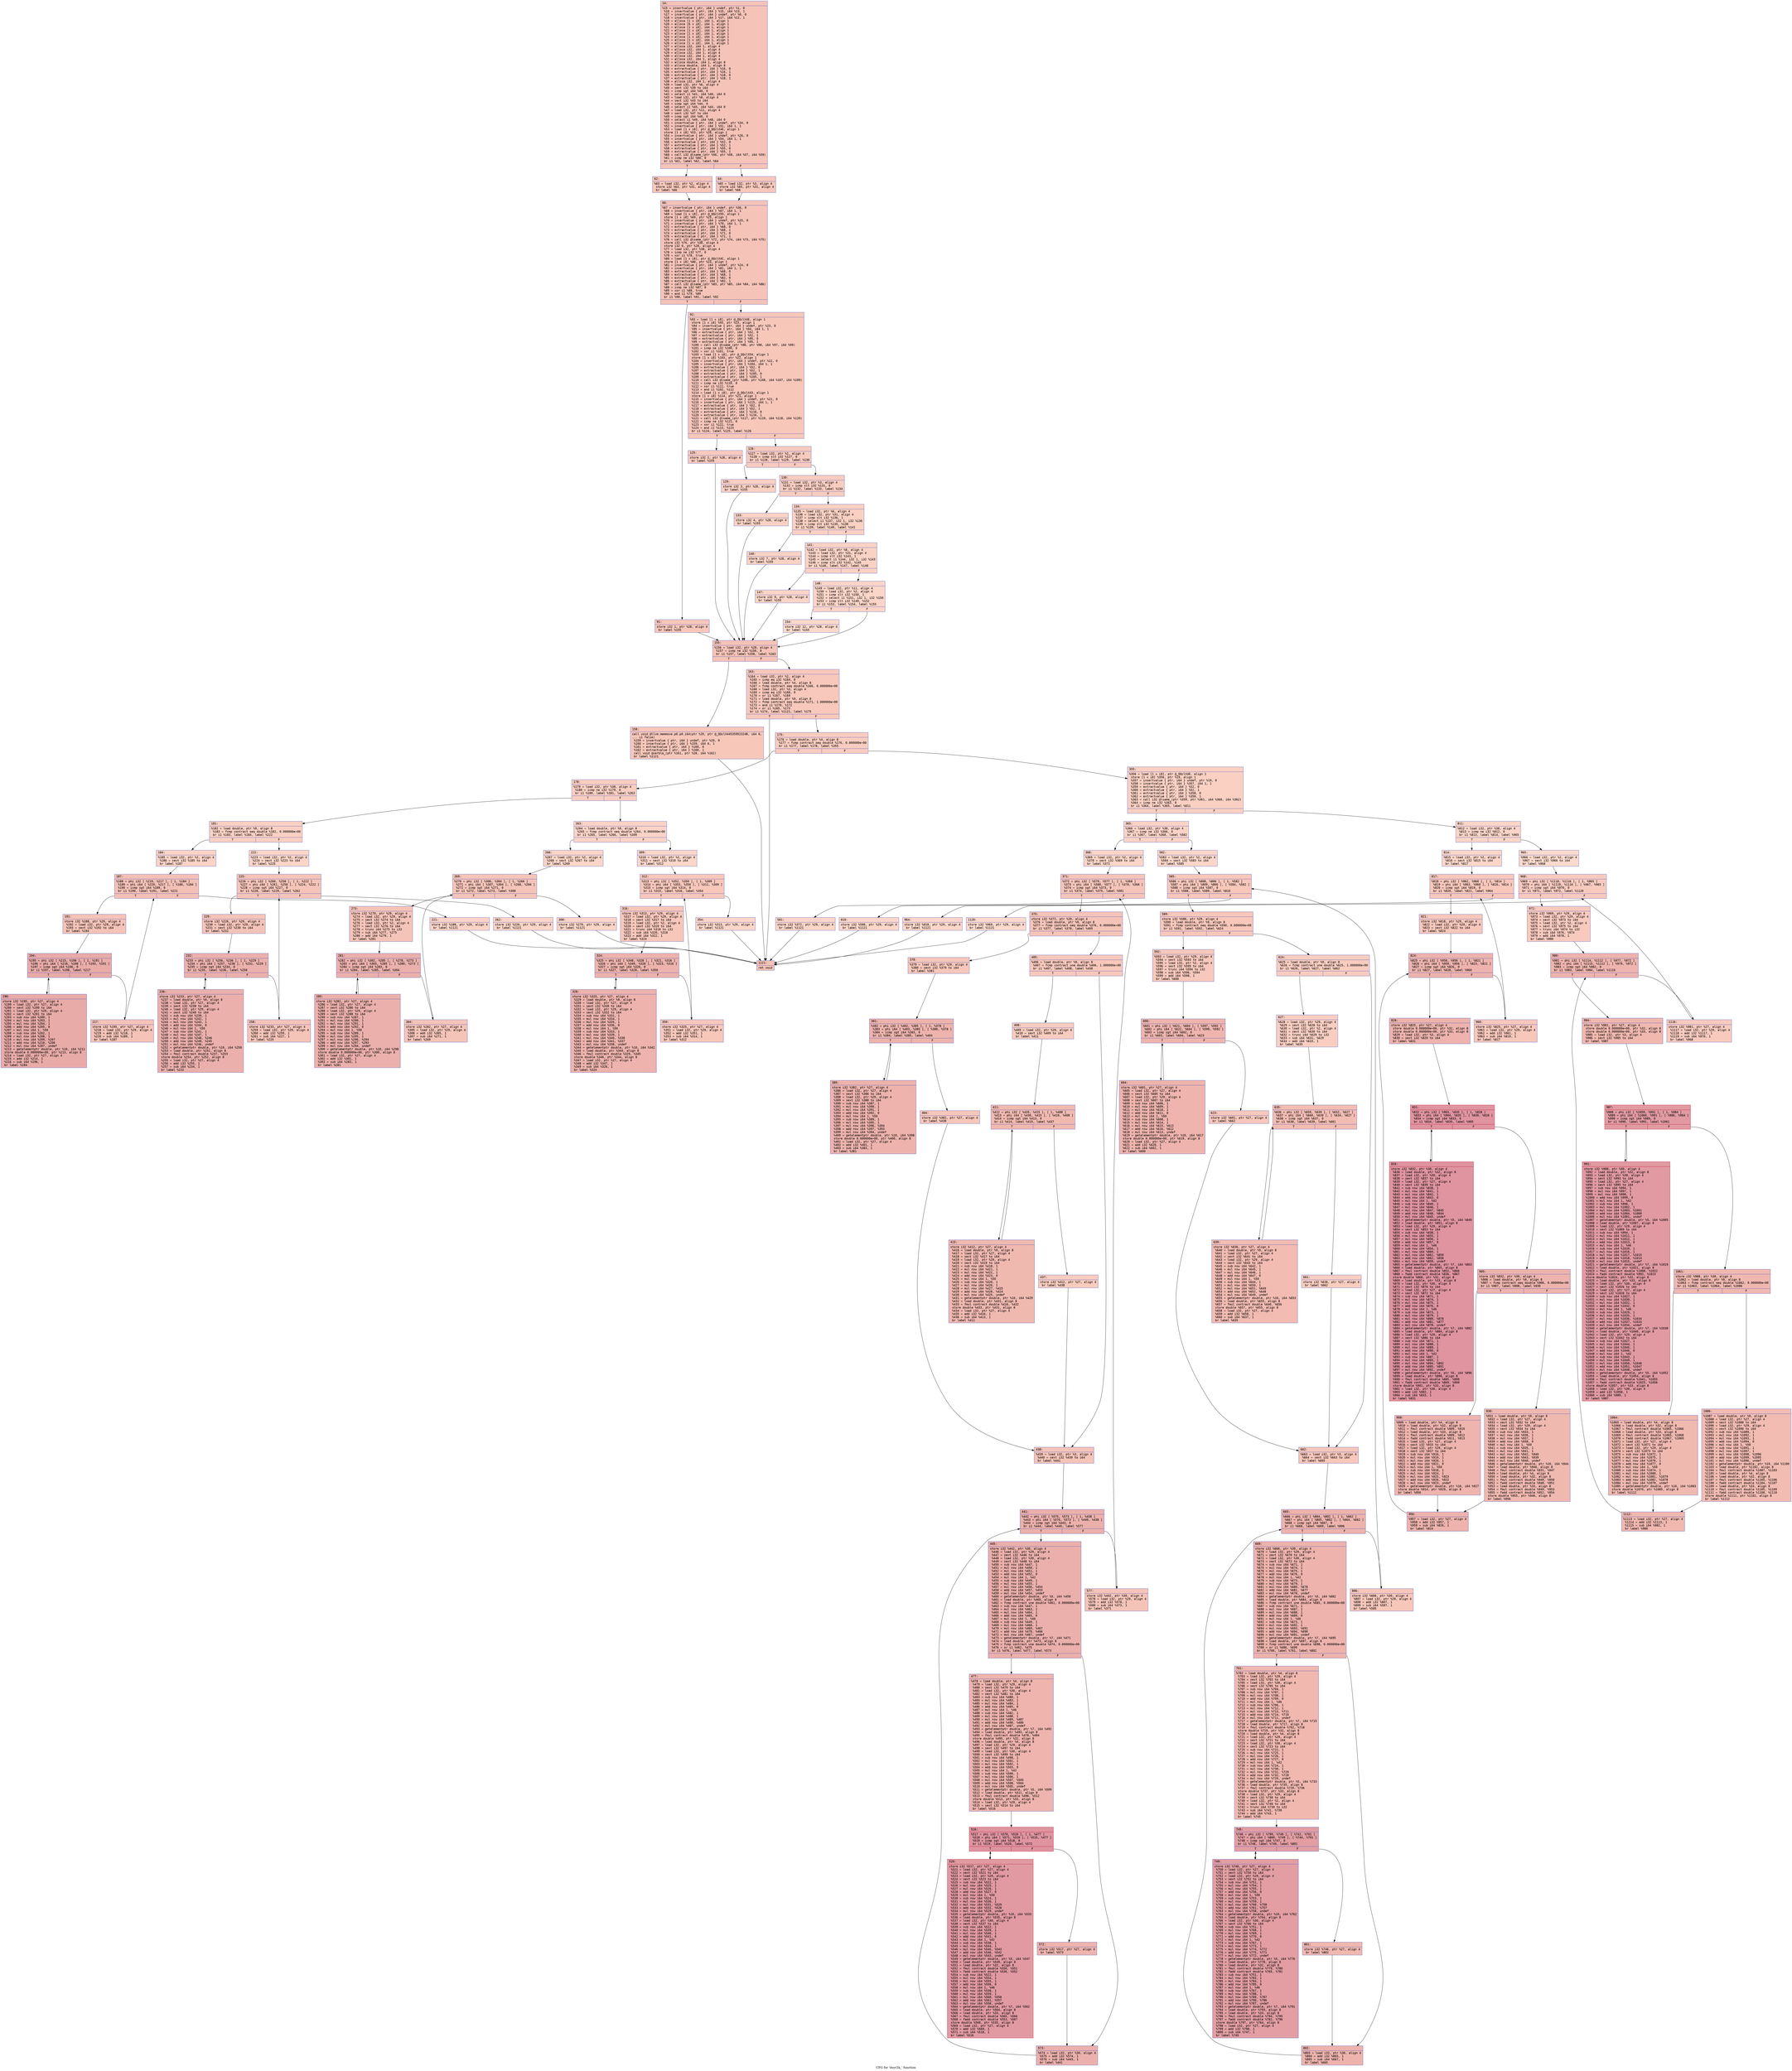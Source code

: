 digraph "CFG for 'dsyr2k_' function" {
	label="CFG for 'dsyr2k_' function";

	Node0x55ee101c2930 [shape=record,color="#3d50c3ff", style=filled, fillcolor="#e8765c70" fontname="Courier",label="{14:\l|  %15 = insertvalue \{ ptr, i64 \} undef, ptr %1, 0\l  %16 = insertvalue \{ ptr, i64 \} %15, i64 %13, 1\l  %17 = insertvalue \{ ptr, i64 \} undef, ptr %0, 0\l  %18 = insertvalue \{ ptr, i64 \} %17, i64 %12, 1\l  %19 = alloca [1 x i8], i64 1, align 1\l  %20 = alloca [6 x i8], i64 1, align 1\l  %21 = alloca [1 x i8], i64 1, align 1\l  %22 = alloca [1 x i8], i64 1, align 1\l  %23 = alloca [1 x i8], i64 1, align 1\l  %24 = alloca [1 x i8], i64 1, align 1\l  %25 = alloca [1 x i8], i64 1, align 1\l  %26 = alloca [1 x i8], i64 1, align 1\l  %27 = alloca i32, i64 1, align 4\l  %28 = alloca i32, i64 1, align 4\l  %29 = alloca i32, i64 1, align 4\l  %30 = alloca i32, i64 1, align 4\l  %31 = alloca i32, i64 1, align 4\l  %32 = alloca double, i64 1, align 8\l  %33 = alloca double, i64 1, align 8\l  %34 = extractvalue \{ ptr, i64 \} %16, 0\l  %35 = extractvalue \{ ptr, i64 \} %16, 1\l  %36 = extractvalue \{ ptr, i64 \} %18, 0\l  %37 = extractvalue \{ ptr, i64 \} %18, 1\l  %38 = alloca i32, i64 1, align 4\l  %39 = load i32, ptr %6, align 4\l  %40 = sext i32 %39 to i64\l  %41 = icmp sgt i64 %40, 0\l  %42 = select i1 %41, i64 %40, i64 0\l  %43 = load i32, ptr %8, align 4\l  %44 = sext i32 %43 to i64\l  %45 = icmp sgt i64 %44, 0\l  %46 = select i1 %45, i64 %44, i64 0\l  %47 = load i32, ptr %11, align 4\l  %48 = sext i32 %47 to i64\l  %49 = icmp sgt i64 %48, 0\l  %50 = select i1 %49, i64 %48, i64 0\l  %51 = insertvalue \{ ptr, i64 \} undef, ptr %34, 0\l  %52 = insertvalue \{ ptr, i64 \} %51, i64 1, 1\l  %53 = load [1 x i8], ptr @_QQclX4E, align 1\l  store [1 x i8] %53, ptr %26, align 1\l  %54 = insertvalue \{ ptr, i64 \} undef, ptr %26, 0\l  %55 = insertvalue \{ ptr, i64 \} %54, i64 1, 1\l  %56 = extractvalue \{ ptr, i64 \} %52, 0\l  %57 = extractvalue \{ ptr, i64 \} %52, 1\l  %58 = extractvalue \{ ptr, i64 \} %55, 0\l  %59 = extractvalue \{ ptr, i64 \} %55, 1\l  %60 = call i32 @lsame_(ptr %56, ptr %58, i64 %57, i64 %59)\l  %61 = icmp ne i32 %60, 0\l  br i1 %61, label %62, label %64\l|{<s0>T|<s1>F}}"];
	Node0x55ee101c2930:s0 -> Node0x55ee101c4c20[tooltip="14 -> 62\nProbability 62.50%" ];
	Node0x55ee101c2930:s1 -> Node0x55ee101c4c70[tooltip="14 -> 64\nProbability 37.50%" ];
	Node0x55ee101c4c20 [shape=record,color="#3d50c3ff", style=filled, fillcolor="#ec7f6370" fontname="Courier",label="{62:\l|  %63 = load i32, ptr %2, align 4\l  store i32 %63, ptr %31, align 4\l  br label %66\l}"];
	Node0x55ee101c4c20 -> Node0x55ee101c4e90[tooltip="62 -> 66\nProbability 100.00%" ];
	Node0x55ee101c4c70 [shape=record,color="#3d50c3ff", style=filled, fillcolor="#ed836670" fontname="Courier",label="{64:\l|  %65 = load i32, ptr %3, align 4\l  store i32 %65, ptr %31, align 4\l  br label %66\l}"];
	Node0x55ee101c4c70 -> Node0x55ee101c4e90[tooltip="64 -> 66\nProbability 100.00%" ];
	Node0x55ee101c4e90 [shape=record,color="#3d50c3ff", style=filled, fillcolor="#e8765c70" fontname="Courier",label="{66:\l|  %67 = insertvalue \{ ptr, i64 \} undef, ptr %36, 0\l  %68 = insertvalue \{ ptr, i64 \} %67, i64 1, 1\l  %69 = load [1 x i8], ptr @_QQclX55, align 1\l  store [1 x i8] %69, ptr %25, align 1\l  %70 = insertvalue \{ ptr, i64 \} undef, ptr %25, 0\l  %71 = insertvalue \{ ptr, i64 \} %70, i64 1, 1\l  %72 = extractvalue \{ ptr, i64 \} %68, 0\l  %73 = extractvalue \{ ptr, i64 \} %68, 1\l  %74 = extractvalue \{ ptr, i64 \} %71, 0\l  %75 = extractvalue \{ ptr, i64 \} %71, 1\l  %76 = call i32 @lsame_(ptr %72, ptr %74, i64 %73, i64 %75)\l  store i32 %76, ptr %38, align 4\l  store i32 0, ptr %28, align 4\l  %77 = load i32, ptr %38, align 4\l  %78 = icmp ne i32 %77, 0\l  %79 = xor i1 %78, true\l  %80 = load [1 x i8], ptr @_QQclX4C, align 1\l  store [1 x i8] %80, ptr %24, align 1\l  %81 = insertvalue \{ ptr, i64 \} undef, ptr %24, 0\l  %82 = insertvalue \{ ptr, i64 \} %81, i64 1, 1\l  %83 = extractvalue \{ ptr, i64 \} %68, 0\l  %84 = extractvalue \{ ptr, i64 \} %68, 1\l  %85 = extractvalue \{ ptr, i64 \} %82, 0\l  %86 = extractvalue \{ ptr, i64 \} %82, 1\l  %87 = call i32 @lsame_(ptr %83, ptr %85, i64 %84, i64 %86)\l  %88 = icmp ne i32 %87, 0\l  %89 = xor i1 %88, true\l  %90 = and i1 %79, %89\l  br i1 %90, label %91, label %92\l|{<s0>T|<s1>F}}"];
	Node0x55ee101c4e90:s0 -> Node0x55ee101c62f0[tooltip="66 -> 91\nProbability 50.00%" ];
	Node0x55ee101c4e90:s1 -> Node0x55ee101c6340[tooltip="66 -> 92\nProbability 50.00%" ];
	Node0x55ee101c62f0 [shape=record,color="#3d50c3ff", style=filled, fillcolor="#ec7f6370" fontname="Courier",label="{91:\l|  store i32 1, ptr %28, align 4\l  br label %155\l}"];
	Node0x55ee101c62f0 -> Node0x55ee101c6440[tooltip="91 -> 155\nProbability 100.00%" ];
	Node0x55ee101c6340 [shape=record,color="#3d50c3ff", style=filled, fillcolor="#ec7f6370" fontname="Courier",label="{92:\l|  %93 = load [1 x i8], ptr @_QQclX4E, align 1\l  store [1 x i8] %93, ptr %23, align 1\l  %94 = insertvalue \{ ptr, i64 \} undef, ptr %23, 0\l  %95 = insertvalue \{ ptr, i64 \} %94, i64 1, 1\l  %96 = extractvalue \{ ptr, i64 \} %52, 0\l  %97 = extractvalue \{ ptr, i64 \} %52, 1\l  %98 = extractvalue \{ ptr, i64 \} %95, 0\l  %99 = extractvalue \{ ptr, i64 \} %95, 1\l  %100 = call i32 @lsame_(ptr %96, ptr %98, i64 %97, i64 %99)\l  %101 = icmp ne i32 %100, 0\l  %102 = xor i1 %101, true\l  %103 = load [1 x i8], ptr @_QQclX54, align 1\l  store [1 x i8] %103, ptr %22, align 1\l  %104 = insertvalue \{ ptr, i64 \} undef, ptr %22, 0\l  %105 = insertvalue \{ ptr, i64 \} %104, i64 1, 1\l  %106 = extractvalue \{ ptr, i64 \} %52, 0\l  %107 = extractvalue \{ ptr, i64 \} %52, 1\l  %108 = extractvalue \{ ptr, i64 \} %105, 0\l  %109 = extractvalue \{ ptr, i64 \} %105, 1\l  %110 = call i32 @lsame_(ptr %106, ptr %108, i64 %107, i64 %109)\l  %111 = icmp ne i32 %110, 0\l  %112 = xor i1 %111, true\l  %113 = and i1 %102, %112\l  %114 = load [1 x i8], ptr @_QQclX43, align 1\l  store [1 x i8] %114, ptr %21, align 1\l  %115 = insertvalue \{ ptr, i64 \} undef, ptr %21, 0\l  %116 = insertvalue \{ ptr, i64 \} %115, i64 1, 1\l  %117 = extractvalue \{ ptr, i64 \} %52, 0\l  %118 = extractvalue \{ ptr, i64 \} %52, 1\l  %119 = extractvalue \{ ptr, i64 \} %116, 0\l  %120 = extractvalue \{ ptr, i64 \} %116, 1\l  %121 = call i32 @lsame_(ptr %117, ptr %119, i64 %118, i64 %120)\l  %122 = icmp ne i32 %121, 0\l  %123 = xor i1 %122, true\l  %124 = and i1 %113, %123\l  br i1 %124, label %125, label %126\l|{<s0>T|<s1>F}}"];
	Node0x55ee101c6340:s0 -> Node0x55ee101cdc60[tooltip="92 -> 125\nProbability 50.00%" ];
	Node0x55ee101c6340:s1 -> Node0x55ee101cdcb0[tooltip="92 -> 126\nProbability 50.00%" ];
	Node0x55ee101cdc60 [shape=record,color="#3d50c3ff", style=filled, fillcolor="#ef886b70" fontname="Courier",label="{125:\l|  store i32 2, ptr %28, align 4\l  br label %155\l}"];
	Node0x55ee101cdc60 -> Node0x55ee101c6440[tooltip="125 -> 155\nProbability 100.00%" ];
	Node0x55ee101cdcb0 [shape=record,color="#3d50c3ff", style=filled, fillcolor="#ef886b70" fontname="Courier",label="{126:\l|  %127 = load i32, ptr %2, align 4\l  %128 = icmp slt i32 %127, 0\l  br i1 %128, label %129, label %130\l|{<s0>T|<s1>F}}"];
	Node0x55ee101cdcb0:s0 -> Node0x55ee101cdfd0[tooltip="126 -> 129\nProbability 37.50%" ];
	Node0x55ee101cdcb0:s1 -> Node0x55ee101ce020[tooltip="126 -> 130\nProbability 62.50%" ];
	Node0x55ee101cdfd0 [shape=record,color="#3d50c3ff", style=filled, fillcolor="#f3947570" fontname="Courier",label="{129:\l|  store i32 3, ptr %28, align 4\l  br label %155\l}"];
	Node0x55ee101cdfd0 -> Node0x55ee101c6440[tooltip="129 -> 155\nProbability 100.00%" ];
	Node0x55ee101ce020 [shape=record,color="#3d50c3ff", style=filled, fillcolor="#f08b6e70" fontname="Courier",label="{130:\l|  %131 = load i32, ptr %3, align 4\l  %132 = icmp slt i32 %131, 0\l  br i1 %132, label %133, label %134\l|{<s0>T|<s1>F}}"];
	Node0x55ee101ce020:s0 -> Node0x55ee101ce340[tooltip="130 -> 133\nProbability 37.50%" ];
	Node0x55ee101ce020:s1 -> Node0x55ee101ce390[tooltip="130 -> 134\nProbability 62.50%" ];
	Node0x55ee101ce340 [shape=record,color="#3d50c3ff", style=filled, fillcolor="#f4987a70" fontname="Courier",label="{133:\l|  store i32 4, ptr %28, align 4\l  br label %155\l}"];
	Node0x55ee101ce340 -> Node0x55ee101c6440[tooltip="133 -> 155\nProbability 100.00%" ];
	Node0x55ee101ce390 [shape=record,color="#3d50c3ff", style=filled, fillcolor="#f3947570" fontname="Courier",label="{134:\l|  %135 = load i32, ptr %6, align 4\l  %136 = load i32, ptr %31, align 4\l  %137 = icmp slt i32 %136, 1\l  %138 = select i1 %137, i32 1, i32 %136\l  %139 = icmp slt i32 %135, %138\l  br i1 %139, label %140, label %141\l|{<s0>T|<s1>F}}"];
	Node0x55ee101ce390:s0 -> Node0x55ee101ce870[tooltip="134 -> 140\nProbability 50.00%" ];
	Node0x55ee101ce390:s1 -> Node0x55ee101ce8c0[tooltip="134 -> 141\nProbability 50.00%" ];
	Node0x55ee101ce870 [shape=record,color="#3d50c3ff", style=filled, fillcolor="#f4987a70" fontname="Courier",label="{140:\l|  store i32 7, ptr %28, align 4\l  br label %155\l}"];
	Node0x55ee101ce870 -> Node0x55ee101c6440[tooltip="140 -> 155\nProbability 100.00%" ];
	Node0x55ee101ce8c0 [shape=record,color="#3d50c3ff", style=filled, fillcolor="#f4987a70" fontname="Courier",label="{141:\l|  %142 = load i32, ptr %8, align 4\l  %143 = load i32, ptr %31, align 4\l  %144 = icmp slt i32 %143, 1\l  %145 = select i1 %144, i32 1, i32 %143\l  %146 = icmp slt i32 %142, %145\l  br i1 %146, label %147, label %148\l|{<s0>T|<s1>F}}"];
	Node0x55ee101ce8c0:s0 -> Node0x55ee101ceda0[tooltip="141 -> 147\nProbability 50.00%" ];
	Node0x55ee101ce8c0:s1 -> Node0x55ee101cedf0[tooltip="141 -> 148\nProbability 50.00%" ];
	Node0x55ee101ceda0 [shape=record,color="#3d50c3ff", style=filled, fillcolor="#f5a08170" fontname="Courier",label="{147:\l|  store i32 9, ptr %28, align 4\l  br label %155\l}"];
	Node0x55ee101ceda0 -> Node0x55ee101c6440[tooltip="147 -> 155\nProbability 100.00%" ];
	Node0x55ee101cedf0 [shape=record,color="#3d50c3ff", style=filled, fillcolor="#f5a08170" fontname="Courier",label="{148:\l|  %149 = load i32, ptr %11, align 4\l  %150 = load i32, ptr %2, align 4\l  %151 = icmp slt i32 %150, 1\l  %152 = select i1 %151, i32 1, i32 %150\l  %153 = icmp slt i32 %149, %152\l  br i1 %153, label %154, label %155\l|{<s0>T|<s1>F}}"];
	Node0x55ee101cedf0:s0 -> Node0x55ee101cf2d0[tooltip="148 -> 154\nProbability 50.00%" ];
	Node0x55ee101cedf0:s1 -> Node0x55ee101c6440[tooltip="148 -> 155\nProbability 50.00%" ];
	Node0x55ee101cf2d0 [shape=record,color="#3d50c3ff", style=filled, fillcolor="#f7a88970" fontname="Courier",label="{154:\l|  store i32 12, ptr %28, align 4\l  br label %155\l}"];
	Node0x55ee101cf2d0 -> Node0x55ee101c6440[tooltip="154 -> 155\nProbability 100.00%" ];
	Node0x55ee101c6440 [shape=record,color="#3d50c3ff", style=filled, fillcolor="#e8765c70" fontname="Courier",label="{155:\l|  %156 = load i32, ptr %28, align 4\l  %157 = icmp ne i32 %156, 0\l  br i1 %157, label %158, label %163\l|{<s0>T|<s1>F}}"];
	Node0x55ee101c6440:s0 -> Node0x55ee101cf5f0[tooltip="155 -> 158\nProbability 62.50%" ];
	Node0x55ee101c6440:s1 -> Node0x55ee101cf640[tooltip="155 -> 163\nProbability 37.50%" ];
	Node0x55ee101cf5f0 [shape=record,color="#3d50c3ff", style=filled, fillcolor="#ec7f6370" fontname="Courier",label="{158:\l|  call void @llvm.memmove.p0.p0.i64(ptr %20, ptr @_QQclX44535952324B, i64 6,\l... i1 false)\l  %159 = insertvalue \{ ptr, i64 \} undef, ptr %20, 0\l  %160 = insertvalue \{ ptr, i64 \} %159, i64 6, 1\l  %161 = extractvalue \{ ptr, i64 \} %160, 0\l  %162 = extractvalue \{ ptr, i64 \} %160, 1\l  call void @xerbla_(ptr %161, ptr %28, i64 %162)\l  br label %1121\l}"];
	Node0x55ee101cf5f0 -> Node0x55ee101cfc40[tooltip="158 -> 1121\nProbability 100.00%" ];
	Node0x55ee101cf640 [shape=record,color="#3d50c3ff", style=filled, fillcolor="#ed836670" fontname="Courier",label="{163:\l|  %164 = load i32, ptr %2, align 4\l  %165 = icmp eq i32 %164, 0\l  %166 = load double, ptr %4, align 8\l  %167 = fcmp contract oeq double %166, 0.000000e+00\l  %168 = load i32, ptr %3, align 4\l  %169 = icmp eq i32 %168, 0\l  %170 = or i1 %167, %169\l  %171 = load double, ptr %9, align 8\l  %172 = fcmp contract oeq double %171, 1.000000e+00\l  %173 = and i1 %170, %172\l  %174 = or i1 %165, %173\l  br i1 %174, label %1121, label %175\l|{<s0>T|<s1>F}}"];
	Node0x55ee101cf640:s0 -> Node0x55ee101cfc40[tooltip="163 -> 1121\nProbability 50.00%" ];
	Node0x55ee101cf640:s1 -> Node0x55ee101d02f0[tooltip="163 -> 175\nProbability 50.00%" ];
	Node0x55ee101d02f0 [shape=record,color="#3d50c3ff", style=filled, fillcolor="#f08b6e70" fontname="Courier",label="{175:\l|  %176 = load double, ptr %4, align 8\l  %177 = fcmp contract oeq double %176, 0.000000e+00\l  br i1 %177, label %178, label %355\l|{<s0>T|<s1>F}}"];
	Node0x55ee101d02f0:s0 -> Node0x55ee101d0500[tooltip="175 -> 178\nProbability 62.50%" ];
	Node0x55ee101d02f0:s1 -> Node0x55ee101d0550[tooltip="175 -> 355\nProbability 37.50%" ];
	Node0x55ee101d0500 [shape=record,color="#3d50c3ff", style=filled, fillcolor="#f2907270" fontname="Courier",label="{178:\l|  %179 = load i32, ptr %38, align 4\l  %180 = icmp ne i32 %179, 0\l  br i1 %180, label %181, label %263\l|{<s0>T|<s1>F}}"];
	Node0x55ee101d0500:s0 -> Node0x55ee101d0760[tooltip="178 -> 181\nProbability 62.50%" ];
	Node0x55ee101d0500:s1 -> Node0x55ee101d07b0[tooltip="178 -> 263\nProbability 37.50%" ];
	Node0x55ee101d0760 [shape=record,color="#3d50c3ff", style=filled, fillcolor="#f3947570" fontname="Courier",label="{181:\l|  %182 = load double, ptr %9, align 8\l  %183 = fcmp contract oeq double %182, 0.000000e+00\l  br i1 %183, label %184, label %222\l|{<s0>T|<s1>F}}"];
	Node0x55ee101d0760:s0 -> Node0x55ee101d09c0[tooltip="181 -> 184\nProbability 62.50%" ];
	Node0x55ee101d0760:s1 -> Node0x55ee101d0a10[tooltip="181 -> 222\nProbability 37.50%" ];
	Node0x55ee101d09c0 [shape=record,color="#3d50c3ff", style=filled, fillcolor="#f59c7d70" fontname="Courier",label="{184:\l|  %185 = load i32, ptr %2, align 4\l  %186 = sext i32 %185 to i64\l  br label %187\l}"];
	Node0x55ee101d09c0 -> Node0x55ee101d0c00[tooltip="184 -> 187\nProbability 100.00%" ];
	Node0x55ee101d0c00 [shape=record,color="#3d50c3ff", style=filled, fillcolor="#e5705870" fontname="Courier",label="{187:\l|  %188 = phi i32 [ %219, %217 ], [ 1, %184 ]\l  %189 = phi i64 [ %220, %217 ], [ %186, %184 ]\l  %190 = icmp sgt i64 %189, 0\l  br i1 %190, label %191, label %221\l|{<s0>T|<s1>F}}"];
	Node0x55ee101d0c00:s0 -> Node0x55ee101d0f20[tooltip="187 -> 191\nProbability 96.88%" ];
	Node0x55ee101d0c00:s1 -> Node0x55ee101d0f70[tooltip="187 -> 221\nProbability 3.12%" ];
	Node0x55ee101d0f20 [shape=record,color="#3d50c3ff", style=filled, fillcolor="#e8765c70" fontname="Courier",label="{191:\l|  store i32 %188, ptr %29, align 4\l  %192 = load i32, ptr %29, align 4\l  %193 = sext i32 %192 to i64\l  br label %194\l}"];
	Node0x55ee101d0f20 -> Node0x55ee101cc1c0[tooltip="191 -> 194\nProbability 100.00%" ];
	Node0x55ee101cc1c0 [shape=record,color="#3d50c3ff", style=filled, fillcolor="#cc403a70" fontname="Courier",label="{194:\l|  %195 = phi i32 [ %215, %198 ], [ 1, %191 ]\l  %196 = phi i64 [ %216, %198 ], [ %193, %191 ]\l  %197 = icmp sgt i64 %196, 0\l  br i1 %197, label %198, label %217\l|{<s0>T|<s1>F}}"];
	Node0x55ee101cc1c0:s0 -> Node0x55ee101cc280[tooltip="194 -> 198\nProbability 96.88%" ];
	Node0x55ee101cc1c0:s1 -> Node0x55ee101d0cc0[tooltip="194 -> 217\nProbability 3.12%" ];
	Node0x55ee101cc280 [shape=record,color="#3d50c3ff", style=filled, fillcolor="#cc403a70" fontname="Courier",label="{198:\l|  store i32 %195, ptr %27, align 4\l  %199 = load i32, ptr %27, align 4\l  %200 = sext i32 %199 to i64\l  %201 = load i32, ptr %29, align 4\l  %202 = sext i32 %201 to i64\l  %203 = sub nsw i64 %200, 1\l  %204 = mul nsw i64 %203, 1\l  %205 = mul nsw i64 %204, 1\l  %206 = add nsw i64 %205, 0\l  %207 = mul nsw i64 1, %50\l  %208 = sub nsw i64 %202, 1\l  %209 = mul nsw i64 %208, 1\l  %210 = mul nsw i64 %209, %207\l  %211 = add nsw i64 %210, %206\l  %212 = mul nsw i64 %207, undef\l  %213 = getelementptr double, ptr %10, i64 %211\l  store double 0.000000e+00, ptr %213, align 8\l  %214 = load i32, ptr %27, align 4\l  %215 = add i32 %214, 1\l  %216 = sub i64 %196, 1\l  br label %194\l}"];
	Node0x55ee101cc280 -> Node0x55ee101cc1c0[tooltip="198 -> 194\nProbability 100.00%" ];
	Node0x55ee101d0cc0 [shape=record,color="#3d50c3ff", style=filled, fillcolor="#e8765c70" fontname="Courier",label="{217:\l|  store i32 %195, ptr %27, align 4\l  %218 = load i32, ptr %29, align 4\l  %219 = add i32 %218, 1\l  %220 = sub i64 %189, 1\l  br label %187\l}"];
	Node0x55ee101d0cc0 -> Node0x55ee101d0c00[tooltip="217 -> 187\nProbability 100.00%" ];
	Node0x55ee101d0f70 [shape=record,color="#3d50c3ff", style=filled, fillcolor="#f59c7d70" fontname="Courier",label="{221:\l|  store i32 %188, ptr %29, align 4\l  br label %1121\l}"];
	Node0x55ee101d0f70 -> Node0x55ee101cfc40[tooltip="221 -> 1121\nProbability 100.00%" ];
	Node0x55ee101d0a10 [shape=record,color="#3d50c3ff", style=filled, fillcolor="#f5a08170" fontname="Courier",label="{222:\l|  %223 = load i32, ptr %2, align 4\l  %224 = sext i32 %223 to i64\l  br label %225\l}"];
	Node0x55ee101d0a10 -> Node0x55ee101d3630[tooltip="222 -> 225\nProbability 100.00%" ];
	Node0x55ee101d3630 [shape=record,color="#3d50c3ff", style=filled, fillcolor="#e97a5f70" fontname="Courier",label="{225:\l|  %226 = phi i32 [ %260, %258 ], [ 1, %222 ]\l  %227 = phi i64 [ %261, %258 ], [ %224, %222 ]\l  %228 = icmp sgt i64 %227, 0\l  br i1 %228, label %229, label %262\l|{<s0>T|<s1>F}}"];
	Node0x55ee101d3630:s0 -> Node0x55ee101d3950[tooltip="225 -> 229\nProbability 96.88%" ];
	Node0x55ee101d3630:s1 -> Node0x55ee101d39a0[tooltip="225 -> 262\nProbability 3.12%" ];
	Node0x55ee101d3950 [shape=record,color="#3d50c3ff", style=filled, fillcolor="#e97a5f70" fontname="Courier",label="{229:\l|  store i32 %226, ptr %29, align 4\l  %230 = load i32, ptr %29, align 4\l  %231 = sext i32 %230 to i64\l  br label %232\l}"];
	Node0x55ee101d3950 -> Node0x55ee101d3c30[tooltip="229 -> 232\nProbability 100.00%" ];
	Node0x55ee101d3c30 [shape=record,color="#3d50c3ff", style=filled, fillcolor="#d24b4070" fontname="Courier",label="{232:\l|  %233 = phi i32 [ %256, %236 ], [ 1, %229 ]\l  %234 = phi i64 [ %257, %236 ], [ %231, %229 ]\l  %235 = icmp sgt i64 %234, 0\l  br i1 %235, label %236, label %258\l|{<s0>T|<s1>F}}"];
	Node0x55ee101d3c30:s0 -> Node0x55ee101d3cf0[tooltip="232 -> 236\nProbability 96.88%" ];
	Node0x55ee101d3c30:s1 -> Node0x55ee101d36f0[tooltip="232 -> 258\nProbability 3.12%" ];
	Node0x55ee101d3cf0 [shape=record,color="#3d50c3ff", style=filled, fillcolor="#d24b4070" fontname="Courier",label="{236:\l|  store i32 %233, ptr %27, align 4\l  %237 = load double, ptr %9, align 8\l  %238 = load i32, ptr %27, align 4\l  %239 = sext i32 %238 to i64\l  %240 = load i32, ptr %29, align 4\l  %241 = sext i32 %240 to i64\l  %242 = sub nsw i64 %239, 1\l  %243 = mul nsw i64 %242, 1\l  %244 = mul nsw i64 %243, 1\l  %245 = add nsw i64 %244, 0\l  %246 = mul nsw i64 1, %50\l  %247 = sub nsw i64 %241, 1\l  %248 = mul nsw i64 %247, 1\l  %249 = mul nsw i64 %248, %246\l  %250 = add nsw i64 %249, %245\l  %251 = mul nsw i64 %246, undef\l  %252 = getelementptr double, ptr %10, i64 %250\l  %253 = load double, ptr %252, align 8\l  %254 = fmul contract double %237, %253\l  store double %254, ptr %252, align 8\l  %255 = load i32, ptr %27, align 4\l  %256 = add i32 %255, 1\l  %257 = sub i64 %234, 1\l  br label %232\l}"];
	Node0x55ee101d3cf0 -> Node0x55ee101d3c30[tooltip="236 -> 232\nProbability 100.00%" ];
	Node0x55ee101d36f0 [shape=record,color="#3d50c3ff", style=filled, fillcolor="#e97a5f70" fontname="Courier",label="{258:\l|  store i32 %233, ptr %27, align 4\l  %259 = load i32, ptr %29, align 4\l  %260 = add i32 %259, 1\l  %261 = sub i64 %227, 1\l  br label %225\l}"];
	Node0x55ee101d36f0 -> Node0x55ee101d3630[tooltip="258 -> 225\nProbability 100.00%" ];
	Node0x55ee101d39a0 [shape=record,color="#3d50c3ff", style=filled, fillcolor="#f5a08170" fontname="Courier",label="{262:\l|  store i32 %226, ptr %29, align 4\l  br label %1121\l}"];
	Node0x55ee101d39a0 -> Node0x55ee101cfc40[tooltip="262 -> 1121\nProbability 100.00%" ];
	Node0x55ee101d07b0 [shape=record,color="#3d50c3ff", style=filled, fillcolor="#f59c7d70" fontname="Courier",label="{263:\l|  %264 = load double, ptr %9, align 8\l  %265 = fcmp contract oeq double %264, 0.000000e+00\l  br i1 %265, label %266, label %309\l|{<s0>T|<s1>F}}"];
	Node0x55ee101d07b0:s0 -> Node0x55ee101d51d0[tooltip="263 -> 266\nProbability 62.50%" ];
	Node0x55ee101d07b0:s1 -> Node0x55ee101d5220[tooltip="263 -> 309\nProbability 37.50%" ];
	Node0x55ee101d51d0 [shape=record,color="#3d50c3ff", style=filled, fillcolor="#f5a08170" fontname="Courier",label="{266:\l|  %267 = load i32, ptr %2, align 4\l  %268 = sext i32 %267 to i64\l  br label %269\l}"];
	Node0x55ee101d51d0 -> Node0x55ee101d5410[tooltip="266 -> 269\nProbability 100.00%" ];
	Node0x55ee101d5410 [shape=record,color="#3d50c3ff", style=filled, fillcolor="#e97a5f70" fontname="Courier",label="{269:\l|  %270 = phi i32 [ %306, %304 ], [ 1, %266 ]\l  %271 = phi i64 [ %307, %304 ], [ %268, %266 ]\l  %272 = icmp sgt i64 %271, 0\l  br i1 %272, label %273, label %308\l|{<s0>T|<s1>F}}"];
	Node0x55ee101d5410:s0 -> Node0x55ee101d5730[tooltip="269 -> 273\nProbability 96.88%" ];
	Node0x55ee101d5410:s1 -> Node0x55ee101d5780[tooltip="269 -> 308\nProbability 3.12%" ];
	Node0x55ee101d5730 [shape=record,color="#3d50c3ff", style=filled, fillcolor="#e97a5f70" fontname="Courier",label="{273:\l|  store i32 %270, ptr %29, align 4\l  %274 = load i32, ptr %29, align 4\l  %275 = sext i32 %274 to i64\l  %276 = load i32, ptr %2, align 4\l  %277 = sext i32 %276 to i64\l  %278 = trunc i64 %275 to i32\l  %279 = sub i64 %277, %275\l  %280 = add i64 %279, 1\l  br label %281\l}"];
	Node0x55ee101d5730 -> Node0x55ee101d5c90[tooltip="273 -> 281\nProbability 100.00%" ];
	Node0x55ee101d5c90 [shape=record,color="#3d50c3ff", style=filled, fillcolor="#d24b4070" fontname="Courier",label="{281:\l|  %282 = phi i32 [ %302, %285 ], [ %278, %273 ]\l  %283 = phi i64 [ %303, %285 ], [ %280, %273 ]\l  %284 = icmp sgt i64 %283, 0\l  br i1 %284, label %285, label %304\l|{<s0>T|<s1>F}}"];
	Node0x55ee101d5c90:s0 -> Node0x55ee101d5d50[tooltip="281 -> 285\nProbability 96.88%" ];
	Node0x55ee101d5c90:s1 -> Node0x55ee101d54d0[tooltip="281 -> 304\nProbability 3.12%" ];
	Node0x55ee101d5d50 [shape=record,color="#3d50c3ff", style=filled, fillcolor="#d24b4070" fontname="Courier",label="{285:\l|  store i32 %282, ptr %27, align 4\l  %286 = load i32, ptr %27, align 4\l  %287 = sext i32 %286 to i64\l  %288 = load i32, ptr %29, align 4\l  %289 = sext i32 %288 to i64\l  %290 = sub nsw i64 %287, 1\l  %291 = mul nsw i64 %290, 1\l  %292 = mul nsw i64 %291, 1\l  %293 = add nsw i64 %292, 0\l  %294 = mul nsw i64 1, %50\l  %295 = sub nsw i64 %289, 1\l  %296 = mul nsw i64 %295, 1\l  %297 = mul nsw i64 %296, %294\l  %298 = add nsw i64 %297, %293\l  %299 = mul nsw i64 %294, undef\l  %300 = getelementptr double, ptr %10, i64 %298\l  store double 0.000000e+00, ptr %300, align 8\l  %301 = load i32, ptr %27, align 4\l  %302 = add i32 %301, 1\l  %303 = sub i64 %283, 1\l  br label %281\l}"];
	Node0x55ee101d5d50 -> Node0x55ee101d5c90[tooltip="285 -> 281\nProbability 100.00%" ];
	Node0x55ee101d54d0 [shape=record,color="#3d50c3ff", style=filled, fillcolor="#e97a5f70" fontname="Courier",label="{304:\l|  store i32 %282, ptr %27, align 4\l  %305 = load i32, ptr %29, align 4\l  %306 = add i32 %305, 1\l  %307 = sub i64 %271, 1\l  br label %269\l}"];
	Node0x55ee101d54d0 -> Node0x55ee101d5410[tooltip="304 -> 269\nProbability 100.00%" ];
	Node0x55ee101d5780 [shape=record,color="#3d50c3ff", style=filled, fillcolor="#f5a08170" fontname="Courier",label="{308:\l|  store i32 %270, ptr %29, align 4\l  br label %1121\l}"];
	Node0x55ee101d5780 -> Node0x55ee101cfc40[tooltip="308 -> 1121\nProbability 100.00%" ];
	Node0x55ee101d5220 [shape=record,color="#3d50c3ff", style=filled, fillcolor="#f6a38570" fontname="Courier",label="{309:\l|  %310 = load i32, ptr %2, align 4\l  %311 = sext i32 %310 to i64\l  br label %312\l}"];
	Node0x55ee101d5220 -> Node0x55ee101d7080[tooltip="309 -> 312\nProbability 100.00%" ];
	Node0x55ee101d7080 [shape=record,color="#3d50c3ff", style=filled, fillcolor="#ec7f6370" fontname="Courier",label="{312:\l|  %313 = phi i32 [ %352, %350 ], [ 1, %309 ]\l  %314 = phi i64 [ %353, %350 ], [ %311, %309 ]\l  %315 = icmp sgt i64 %314, 0\l  br i1 %315, label %316, label %354\l|{<s0>T|<s1>F}}"];
	Node0x55ee101d7080:s0 -> Node0x55ee101d73a0[tooltip="312 -> 316\nProbability 96.88%" ];
	Node0x55ee101d7080:s1 -> Node0x55ee101d73f0[tooltip="312 -> 354\nProbability 3.12%" ];
	Node0x55ee101d73a0 [shape=record,color="#3d50c3ff", style=filled, fillcolor="#ec7f6370" fontname="Courier",label="{316:\l|  store i32 %313, ptr %29, align 4\l  %317 = load i32, ptr %29, align 4\l  %318 = sext i32 %317 to i64\l  %319 = load i32, ptr %2, align 4\l  %320 = sext i32 %319 to i64\l  %321 = trunc i64 %318 to i32\l  %322 = sub i64 %320, %318\l  %323 = add i64 %322, 1\l  br label %324\l}"];
	Node0x55ee101d73a0 -> Node0x55ee101d7900[tooltip="316 -> 324\nProbability 100.00%" ];
	Node0x55ee101d7900 [shape=record,color="#3d50c3ff", style=filled, fillcolor="#d6524470" fontname="Courier",label="{324:\l|  %325 = phi i32 [ %348, %328 ], [ %321, %316 ]\l  %326 = phi i64 [ %349, %328 ], [ %323, %316 ]\l  %327 = icmp sgt i64 %326, 0\l  br i1 %327, label %328, label %350\l|{<s0>T|<s1>F}}"];
	Node0x55ee101d7900:s0 -> Node0x55ee101d79c0[tooltip="324 -> 328\nProbability 96.88%" ];
	Node0x55ee101d7900:s1 -> Node0x55ee101d7140[tooltip="324 -> 350\nProbability 3.12%" ];
	Node0x55ee101d79c0 [shape=record,color="#3d50c3ff", style=filled, fillcolor="#d6524470" fontname="Courier",label="{328:\l|  store i32 %325, ptr %27, align 4\l  %329 = load double, ptr %9, align 8\l  %330 = load i32, ptr %27, align 4\l  %331 = sext i32 %330 to i64\l  %332 = load i32, ptr %29, align 4\l  %333 = sext i32 %332 to i64\l  %334 = sub nsw i64 %331, 1\l  %335 = mul nsw i64 %334, 1\l  %336 = mul nsw i64 %335, 1\l  %337 = add nsw i64 %336, 0\l  %338 = mul nsw i64 1, %50\l  %339 = sub nsw i64 %333, 1\l  %340 = mul nsw i64 %339, 1\l  %341 = mul nsw i64 %340, %338\l  %342 = add nsw i64 %341, %337\l  %343 = mul nsw i64 %338, undef\l  %344 = getelementptr double, ptr %10, i64 %342\l  %345 = load double, ptr %344, align 8\l  %346 = fmul contract double %329, %345\l  store double %346, ptr %344, align 8\l  %347 = load i32, ptr %27, align 4\l  %348 = add i32 %347, 1\l  %349 = sub i64 %326, 1\l  br label %324\l}"];
	Node0x55ee101d79c0 -> Node0x55ee101d7900[tooltip="328 -> 324\nProbability 100.00%" ];
	Node0x55ee101d7140 [shape=record,color="#3d50c3ff", style=filled, fillcolor="#ec7f6370" fontname="Courier",label="{350:\l|  store i32 %325, ptr %27, align 4\l  %351 = load i32, ptr %29, align 4\l  %352 = add i32 %351, 1\l  %353 = sub i64 %314, 1\l  br label %312\l}"];
	Node0x55ee101d7140 -> Node0x55ee101d7080[tooltip="350 -> 312\nProbability 100.00%" ];
	Node0x55ee101d73f0 [shape=record,color="#3d50c3ff", style=filled, fillcolor="#f6a38570" fontname="Courier",label="{354:\l|  store i32 %313, ptr %29, align 4\l  br label %1121\l}"];
	Node0x55ee101d73f0 -> Node0x55ee101cfc40[tooltip="354 -> 1121\nProbability 100.00%" ];
	Node0x55ee101d0550 [shape=record,color="#3d50c3ff", style=filled, fillcolor="#f3947570" fontname="Courier",label="{355:\l|  %356 = load [1 x i8], ptr @_QQclX4E, align 1\l  store [1 x i8] %356, ptr %19, align 1\l  %357 = insertvalue \{ ptr, i64 \} undef, ptr %19, 0\l  %358 = insertvalue \{ ptr, i64 \} %357, i64 1, 1\l  %359 = extractvalue \{ ptr, i64 \} %52, 0\l  %360 = extractvalue \{ ptr, i64 \} %52, 1\l  %361 = extractvalue \{ ptr, i64 \} %358, 0\l  %362 = extractvalue \{ ptr, i64 \} %358, 1\l  %363 = call i32 @lsame_(ptr %359, ptr %361, i64 %360, i64 %362)\l  %364 = icmp ne i32 %363, 0\l  br i1 %364, label %365, label %811\l|{<s0>T|<s1>F}}"];
	Node0x55ee101d0550:s0 -> Node0x55ee101d9430[tooltip="355 -> 365\nProbability 62.50%" ];
	Node0x55ee101d0550:s1 -> Node0x55ee101d9480[tooltip="355 -> 811\nProbability 37.50%" ];
	Node0x55ee101d9430 [shape=record,color="#3d50c3ff", style=filled, fillcolor="#f59c7d70" fontname="Courier",label="{365:\l|  %366 = load i32, ptr %38, align 4\l  %367 = icmp ne i32 %366, 0\l  br i1 %367, label %368, label %582\l|{<s0>T|<s1>F}}"];
	Node0x55ee101d9430:s0 -> Node0x55ee101d9690[tooltip="365 -> 368\nProbability 62.50%" ];
	Node0x55ee101d9430:s1 -> Node0x55ee101d96e0[tooltip="365 -> 582\nProbability 37.50%" ];
	Node0x55ee101d9690 [shape=record,color="#3d50c3ff", style=filled, fillcolor="#f5a08170" fontname="Courier",label="{368:\l|  %369 = load i32, ptr %2, align 4\l  %370 = sext i32 %369 to i64\l  br label %371\l}"];
	Node0x55ee101d9690 -> Node0x55ee101d98d0[tooltip="368 -> 371\nProbability 100.00%" ];
	Node0x55ee101d98d0 [shape=record,color="#3d50c3ff", style=filled, fillcolor="#e97a5f70" fontname="Courier",label="{371:\l|  %372 = phi i32 [ %579, %577 ], [ 1, %368 ]\l  %373 = phi i64 [ %580, %577 ], [ %370, %368 ]\l  %374 = icmp sgt i64 %373, 0\l  br i1 %374, label %375, label %581\l|{<s0>T|<s1>F}}"];
	Node0x55ee101d98d0:s0 -> Node0x55ee101d9bf0[tooltip="371 -> 375\nProbability 96.88%" ];
	Node0x55ee101d98d0:s1 -> Node0x55ee101d9c40[tooltip="371 -> 581\nProbability 3.12%" ];
	Node0x55ee101d9bf0 [shape=record,color="#3d50c3ff", style=filled, fillcolor="#e97a5f70" fontname="Courier",label="{375:\l|  store i32 %372, ptr %29, align 4\l  %376 = load double, ptr %9, align 8\l  %377 = fcmp contract oeq double %376, 0.000000e+00\l  br i1 %377, label %378, label %405\l|{<s0>T|<s1>F}}"];
	Node0x55ee101d9bf0:s0 -> Node0x55ee101d9ef0[tooltip="375 -> 378\nProbability 62.50%" ];
	Node0x55ee101d9bf0:s1 -> Node0x55ee101d9f40[tooltip="375 -> 405\nProbability 37.50%" ];
	Node0x55ee101d9ef0 [shape=record,color="#3d50c3ff", style=filled, fillcolor="#ec7f6370" fontname="Courier",label="{378:\l|  %379 = load i32, ptr %29, align 4\l  %380 = sext i32 %379 to i64\l  br label %381\l}"];
	Node0x55ee101d9ef0 -> Node0x55ee101da130[tooltip="378 -> 381\nProbability 100.00%" ];
	Node0x55ee101da130 [shape=record,color="#3d50c3ff", style=filled, fillcolor="#d6524470" fontname="Courier",label="{381:\l|  %382 = phi i32 [ %402, %385 ], [ 1, %378 ]\l  %383 = phi i64 [ %403, %385 ], [ %380, %378 ]\l  %384 = icmp sgt i64 %383, 0\l  br i1 %384, label %385, label %404\l|{<s0>T|<s1>F}}"];
	Node0x55ee101da130:s0 -> Node0x55ee101da1f0[tooltip="381 -> 385\nProbability 96.88%" ];
	Node0x55ee101da130:s1 -> Node0x55ee101d1100[tooltip="381 -> 404\nProbability 3.12%" ];
	Node0x55ee101da1f0 [shape=record,color="#3d50c3ff", style=filled, fillcolor="#d6524470" fontname="Courier",label="{385:\l|  store i32 %382, ptr %27, align 4\l  %386 = load i32, ptr %27, align 4\l  %387 = sext i32 %386 to i64\l  %388 = load i32, ptr %29, align 4\l  %389 = sext i32 %388 to i64\l  %390 = sub nsw i64 %387, 1\l  %391 = mul nsw i64 %390, 1\l  %392 = mul nsw i64 %391, 1\l  %393 = add nsw i64 %392, 0\l  %394 = mul nsw i64 1, %50\l  %395 = sub nsw i64 %389, 1\l  %396 = mul nsw i64 %395, 1\l  %397 = mul nsw i64 %396, %394\l  %398 = add nsw i64 %397, %393\l  %399 = mul nsw i64 %394, undef\l  %400 = getelementptr double, ptr %10, i64 %398\l  store double 0.000000e+00, ptr %400, align 8\l  %401 = load i32, ptr %27, align 4\l  %402 = add i32 %401, 1\l  %403 = sub i64 %383, 1\l  br label %381\l}"];
	Node0x55ee101da1f0 -> Node0x55ee101da130[tooltip="385 -> 381\nProbability 100.00%" ];
	Node0x55ee101d1100 [shape=record,color="#3d50c3ff", style=filled, fillcolor="#ec7f6370" fontname="Courier",label="{404:\l|  store i32 %382, ptr %27, align 4\l  br label %438\l}"];
	Node0x55ee101d1100 -> Node0x55ee101d1e10[tooltip="404 -> 438\nProbability 100.00%" ];
	Node0x55ee101d9f40 [shape=record,color="#3d50c3ff", style=filled, fillcolor="#ed836670" fontname="Courier",label="{405:\l|  %406 = load double, ptr %9, align 8\l  %407 = fcmp contract une double %406, 1.000000e+00\l  br i1 %407, label %408, label %438\l|{<s0>T|<s1>F}}"];
	Node0x55ee101d9f40:s0 -> Node0x55ee101d1fe0[tooltip="405 -> 408\nProbability 62.50%" ];
	Node0x55ee101d9f40:s1 -> Node0x55ee101d1e10[tooltip="405 -> 438\nProbability 37.50%" ];
	Node0x55ee101d1fe0 [shape=record,color="#3d50c3ff", style=filled, fillcolor="#f08b6e70" fontname="Courier",label="{408:\l|  %409 = load i32, ptr %29, align 4\l  %410 = sext i32 %409 to i64\l  br label %411\l}"];
	Node0x55ee101d1fe0 -> Node0x55ee101d21d0[tooltip="408 -> 411\nProbability 100.00%" ];
	Node0x55ee101d21d0 [shape=record,color="#3d50c3ff", style=filled, fillcolor="#de614d70" fontname="Courier",label="{411:\l|  %412 = phi i32 [ %435, %415 ], [ 1, %408 ]\l  %413 = phi i64 [ %436, %415 ], [ %410, %408 ]\l  %414 = icmp sgt i64 %413, 0\l  br i1 %414, label %415, label %437\l|{<s0>T|<s1>F}}"];
	Node0x55ee101d21d0:s0 -> Node0x55ee101d2290[tooltip="411 -> 415\nProbability 96.88%" ];
	Node0x55ee101d21d0:s1 -> Node0x55ee101d24f0[tooltip="411 -> 437\nProbability 3.12%" ];
	Node0x55ee101d2290 [shape=record,color="#3d50c3ff", style=filled, fillcolor="#de614d70" fontname="Courier",label="{415:\l|  store i32 %412, ptr %27, align 4\l  %416 = load double, ptr %9, align 8\l  %417 = load i32, ptr %27, align 4\l  %418 = sext i32 %417 to i64\l  %419 = load i32, ptr %29, align 4\l  %420 = sext i32 %419 to i64\l  %421 = sub nsw i64 %418, 1\l  %422 = mul nsw i64 %421, 1\l  %423 = mul nsw i64 %422, 1\l  %424 = add nsw i64 %423, 0\l  %425 = mul nsw i64 1, %50\l  %426 = sub nsw i64 %420, 1\l  %427 = mul nsw i64 %426, 1\l  %428 = mul nsw i64 %427, %425\l  %429 = add nsw i64 %428, %424\l  %430 = mul nsw i64 %425, undef\l  %431 = getelementptr double, ptr %10, i64 %429\l  %432 = load double, ptr %431, align 8\l  %433 = fmul contract double %416, %432\l  store double %433, ptr %431, align 8\l  %434 = load i32, ptr %27, align 4\l  %435 = add i32 %434, 1\l  %436 = sub i64 %413, 1\l  br label %411\l}"];
	Node0x55ee101d2290 -> Node0x55ee101d21d0[tooltip="415 -> 411\nProbability 100.00%" ];
	Node0x55ee101d24f0 [shape=record,color="#3d50c3ff", style=filled, fillcolor="#f08b6e70" fontname="Courier",label="{437:\l|  store i32 %412, ptr %27, align 4\l  br label %438\l}"];
	Node0x55ee101d24f0 -> Node0x55ee101d1e10[tooltip="437 -> 438\nProbability 100.00%" ];
	Node0x55ee101d1e10 [shape=record,color="#3d50c3ff", style=filled, fillcolor="#e97a5f70" fontname="Courier",label="{438:\l|  %439 = load i32, ptr %3, align 4\l  %440 = sext i32 %439 to i64\l  br label %441\l}"];
	Node0x55ee101d1e10 -> Node0x55ee101de880[tooltip="438 -> 441\nProbability 100.00%" ];
	Node0x55ee101de880 [shape=record,color="#3d50c3ff", style=filled, fillcolor="#d24b4070" fontname="Courier",label="{441:\l|  %442 = phi i32 [ %575, %573 ], [ 1, %438 ]\l  %443 = phi i64 [ %576, %573 ], [ %440, %438 ]\l  %444 = icmp sgt i64 %443, 0\l  br i1 %444, label %445, label %577\l|{<s0>T|<s1>F}}"];
	Node0x55ee101de880:s0 -> Node0x55ee101deba0[tooltip="441 -> 445\nProbability 96.88%" ];
	Node0x55ee101de880:s1 -> Node0x55ee101d9990[tooltip="441 -> 577\nProbability 3.12%" ];
	Node0x55ee101deba0 [shape=record,color="#3d50c3ff", style=filled, fillcolor="#d24b4070" fontname="Courier",label="{445:\l|  store i32 %442, ptr %30, align 4\l  %446 = load i32, ptr %29, align 4\l  %447 = sext i32 %446 to i64\l  %448 = load i32, ptr %30, align 4\l  %449 = sext i32 %448 to i64\l  %450 = sub nsw i64 %447, 1\l  %451 = mul nsw i64 %450, 1\l  %452 = mul nsw i64 %451, 1\l  %453 = add nsw i64 %452, 0\l  %454 = mul nsw i64 1, %42\l  %455 = sub nsw i64 %449, 1\l  %456 = mul nsw i64 %455, 1\l  %457 = mul nsw i64 %456, %454\l  %458 = add nsw i64 %457, %453\l  %459 = mul nsw i64 %454, undef\l  %460 = getelementptr double, ptr %5, i64 %458\l  %461 = load double, ptr %460, align 8\l  %462 = fcmp contract une double %461, 0.000000e+00\l  %463 = sub nsw i64 %447, 1\l  %464 = mul nsw i64 %463, 1\l  %465 = mul nsw i64 %464, 1\l  %466 = add nsw i64 %465, 0\l  %467 = mul nsw i64 1, %46\l  %468 = sub nsw i64 %449, 1\l  %469 = mul nsw i64 %468, 1\l  %470 = mul nsw i64 %469, %467\l  %471 = add nsw i64 %470, %466\l  %472 = mul nsw i64 %467, undef\l  %473 = getelementptr double, ptr %7, i64 %471\l  %474 = load double, ptr %473, align 8\l  %475 = fcmp contract une double %474, 0.000000e+00\l  %476 = or i1 %462, %475\l  br i1 %476, label %477, label %573\l|{<s0>T|<s1>F}}"];
	Node0x55ee101deba0:s0 -> Node0x55ee101dfe50[tooltip="445 -> 477\nProbability 50.00%" ];
	Node0x55ee101deba0:s1 -> Node0x55ee101de940[tooltip="445 -> 573\nProbability 50.00%" ];
	Node0x55ee101dfe50 [shape=record,color="#3d50c3ff", style=filled, fillcolor="#d8564670" fontname="Courier",label="{477:\l|  %478 = load double, ptr %4, align 8\l  %479 = load i32, ptr %29, align 4\l  %480 = sext i32 %479 to i64\l  %481 = load i32, ptr %30, align 4\l  %482 = sext i32 %481 to i64\l  %483 = sub nsw i64 %480, 1\l  %484 = mul nsw i64 %483, 1\l  %485 = mul nsw i64 %484, 1\l  %486 = add nsw i64 %485, 0\l  %487 = mul nsw i64 1, %46\l  %488 = sub nsw i64 %482, 1\l  %489 = mul nsw i64 %488, 1\l  %490 = mul nsw i64 %489, %487\l  %491 = add nsw i64 %490, %486\l  %492 = mul nsw i64 %487, undef\l  %493 = getelementptr double, ptr %7, i64 %491\l  %494 = load double, ptr %493, align 8\l  %495 = fmul contract double %478, %494\l  store double %495, ptr %32, align 8\l  %496 = load double, ptr %4, align 8\l  %497 = load i32, ptr %29, align 4\l  %498 = sext i32 %497 to i64\l  %499 = load i32, ptr %30, align 4\l  %500 = sext i32 %499 to i64\l  %501 = sub nsw i64 %498, 1\l  %502 = mul nsw i64 %501, 1\l  %503 = mul nsw i64 %502, 1\l  %504 = add nsw i64 %503, 0\l  %505 = mul nsw i64 1, %42\l  %506 = sub nsw i64 %500, 1\l  %507 = mul nsw i64 %506, 1\l  %508 = mul nsw i64 %507, %505\l  %509 = add nsw i64 %508, %504\l  %510 = mul nsw i64 %505, undef\l  %511 = getelementptr double, ptr %5, i64 %509\l  %512 = load double, ptr %511, align 8\l  %513 = fmul contract double %496, %512\l  store double %513, ptr %33, align 8\l  %514 = load i32, ptr %29, align 4\l  %515 = sext i32 %514 to i64\l  br label %516\l}"];
	Node0x55ee101dfe50 -> Node0x55ee101e14e0[tooltip="477 -> 516\nProbability 100.00%" ];
	Node0x55ee101e14e0 [shape=record,color="#b70d28ff", style=filled, fillcolor="#b70d2870" fontname="Courier",label="{516:\l|  %517 = phi i32 [ %570, %520 ], [ 1, %477 ]\l  %518 = phi i64 [ %571, %520 ], [ %515, %477 ]\l  %519 = icmp sgt i64 %518, 0\l  br i1 %519, label %520, label %572\l|{<s0>T|<s1>F}}"];
	Node0x55ee101e14e0:s0 -> Node0x55ee101e15a0[tooltip="516 -> 520\nProbability 96.88%" ];
	Node0x55ee101e14e0:s1 -> Node0x55ee101e1800[tooltip="516 -> 572\nProbability 3.12%" ];
	Node0x55ee101e15a0 [shape=record,color="#b70d28ff", style=filled, fillcolor="#bb1b2c70" fontname="Courier",label="{520:\l|  store i32 %517, ptr %27, align 4\l  %521 = load i32, ptr %27, align 4\l  %522 = sext i32 %521 to i64\l  %523 = load i32, ptr %29, align 4\l  %524 = sext i32 %523 to i64\l  %525 = sub nsw i64 %522, 1\l  %526 = mul nsw i64 %525, 1\l  %527 = mul nsw i64 %526, 1\l  %528 = add nsw i64 %527, 0\l  %529 = mul nsw i64 1, %50\l  %530 = sub nsw i64 %524, 1\l  %531 = mul nsw i64 %530, 1\l  %532 = mul nsw i64 %531, %529\l  %533 = add nsw i64 %532, %528\l  %534 = mul nsw i64 %529, undef\l  %535 = getelementptr double, ptr %10, i64 %533\l  %536 = load double, ptr %535, align 8\l  %537 = load i32, ptr %30, align 4\l  %538 = sext i32 %537 to i64\l  %539 = sub nsw i64 %522, 1\l  %540 = mul nsw i64 %539, 1\l  %541 = mul nsw i64 %540, 1\l  %542 = add nsw i64 %541, 0\l  %543 = mul nsw i64 1, %42\l  %544 = sub nsw i64 %538, 1\l  %545 = mul nsw i64 %544, 1\l  %546 = mul nsw i64 %545, %543\l  %547 = add nsw i64 %546, %542\l  %548 = mul nsw i64 %543, undef\l  %549 = getelementptr double, ptr %5, i64 %547\l  %550 = load double, ptr %549, align 8\l  %551 = load double, ptr %32, align 8\l  %552 = fmul contract double %550, %551\l  %553 = fadd contract double %536, %552\l  %554 = sub nsw i64 %522, 1\l  %555 = mul nsw i64 %554, 1\l  %556 = mul nsw i64 %555, 1\l  %557 = add nsw i64 %556, 0\l  %558 = mul nsw i64 1, %46\l  %559 = sub nsw i64 %538, 1\l  %560 = mul nsw i64 %559, 1\l  %561 = mul nsw i64 %560, %558\l  %562 = add nsw i64 %561, %557\l  %563 = mul nsw i64 %558, undef\l  %564 = getelementptr double, ptr %7, i64 %562\l  %565 = load double, ptr %564, align 8\l  %566 = load double, ptr %33, align 8\l  %567 = fmul contract double %565, %566\l  %568 = fadd contract double %553, %567\l  store double %568, ptr %535, align 8\l  %569 = load i32, ptr %27, align 4\l  %570 = add i32 %569, 1\l  %571 = sub i64 %518, 1\l  br label %516\l}"];
	Node0x55ee101e15a0 -> Node0x55ee101e14e0[tooltip="520 -> 516\nProbability 100.00%" ];
	Node0x55ee101e1800 [shape=record,color="#3d50c3ff", style=filled, fillcolor="#d8564670" fontname="Courier",label="{572:\l|  store i32 %517, ptr %27, align 4\l  br label %573\l}"];
	Node0x55ee101e1800 -> Node0x55ee101de940[tooltip="572 -> 573\nProbability 100.00%" ];
	Node0x55ee101de940 [shape=record,color="#3d50c3ff", style=filled, fillcolor="#d24b4070" fontname="Courier",label="{573:\l|  %574 = load i32, ptr %30, align 4\l  %575 = add i32 %574, 1\l  %576 = sub i64 %443, 1\l  br label %441\l}"];
	Node0x55ee101de940 -> Node0x55ee101de880[tooltip="573 -> 441\nProbability 100.00%" ];
	Node0x55ee101d9990 [shape=record,color="#3d50c3ff", style=filled, fillcolor="#e97a5f70" fontname="Courier",label="{577:\l|  store i32 %442, ptr %30, align 4\l  %578 = load i32, ptr %29, align 4\l  %579 = add i32 %578, 1\l  %580 = sub i64 %373, 1\l  br label %371\l}"];
	Node0x55ee101d9990 -> Node0x55ee101d98d0[tooltip="577 -> 371\nProbability 100.00%" ];
	Node0x55ee101d9c40 [shape=record,color="#3d50c3ff", style=filled, fillcolor="#f5a08170" fontname="Courier",label="{581:\l|  store i32 %372, ptr %29, align 4\l  br label %1121\l}"];
	Node0x55ee101d9c40 -> Node0x55ee101cfc40[tooltip="581 -> 1121\nProbability 100.00%" ];
	Node0x55ee101d96e0 [shape=record,color="#3d50c3ff", style=filled, fillcolor="#f6a38570" fontname="Courier",label="{582:\l|  %583 = load i32, ptr %2, align 4\l  %584 = sext i32 %583 to i64\l  br label %585\l}"];
	Node0x55ee101d96e0 -> Node0x55ee101e3e70[tooltip="582 -> 585\nProbability 100.00%" ];
	Node0x55ee101e3e70 [shape=record,color="#3d50c3ff", style=filled, fillcolor="#ec7f6370" fontname="Courier",label="{585:\l|  %586 = phi i32 [ %808, %806 ], [ 1, %582 ]\l  %587 = phi i64 [ %809, %806 ], [ %584, %582 ]\l  %588 = icmp sgt i64 %587, 0\l  br i1 %588, label %589, label %810\l|{<s0>T|<s1>F}}"];
	Node0x55ee101e3e70:s0 -> Node0x55ee101e4190[tooltip="585 -> 589\nProbability 96.88%" ];
	Node0x55ee101e3e70:s1 -> Node0x55ee101e41e0[tooltip="585 -> 810\nProbability 3.12%" ];
	Node0x55ee101e4190 [shape=record,color="#3d50c3ff", style=filled, fillcolor="#ec7f6370" fontname="Courier",label="{589:\l|  store i32 %586, ptr %29, align 4\l  %590 = load double, ptr %9, align 8\l  %591 = fcmp contract oeq double %590, 0.000000e+00\l  br i1 %591, label %592, label %624\l|{<s0>T|<s1>F}}"];
	Node0x55ee101e4190:s0 -> Node0x55ee101e4490[tooltip="589 -> 592\nProbability 62.50%" ];
	Node0x55ee101e4190:s1 -> Node0x55ee101e44e0[tooltip="589 -> 624\nProbability 37.50%" ];
	Node0x55ee101e4490 [shape=record,color="#3d50c3ff", style=filled, fillcolor="#ed836670" fontname="Courier",label="{592:\l|  %593 = load i32, ptr %29, align 4\l  %594 = sext i32 %593 to i64\l  %595 = load i32, ptr %2, align 4\l  %596 = sext i32 %595 to i64\l  %597 = trunc i64 %594 to i32\l  %598 = sub i64 %596, %594\l  %599 = add i64 %598, 1\l  br label %600\l}"];
	Node0x55ee101e4490 -> Node0x55ee101e4950[tooltip="592 -> 600\nProbability 100.00%" ];
	Node0x55ee101e4950 [shape=record,color="#3d50c3ff", style=filled, fillcolor="#d8564670" fontname="Courier",label="{600:\l|  %601 = phi i32 [ %621, %604 ], [ %597, %592 ]\l  %602 = phi i64 [ %622, %604 ], [ %599, %592 ]\l  %603 = icmp sgt i64 %602, 0\l  br i1 %603, label %604, label %623\l|{<s0>T|<s1>F}}"];
	Node0x55ee101e4950:s0 -> Node0x55ee101e4a10[tooltip="600 -> 604\nProbability 96.88%" ];
	Node0x55ee101e4950:s1 -> Node0x55ee101e4c70[tooltip="600 -> 623\nProbability 3.12%" ];
	Node0x55ee101e4a10 [shape=record,color="#3d50c3ff", style=filled, fillcolor="#d8564670" fontname="Courier",label="{604:\l|  store i32 %601, ptr %27, align 4\l  %605 = load i32, ptr %27, align 4\l  %606 = sext i32 %605 to i64\l  %607 = load i32, ptr %29, align 4\l  %608 = sext i32 %607 to i64\l  %609 = sub nsw i64 %606, 1\l  %610 = mul nsw i64 %609, 1\l  %611 = mul nsw i64 %610, 1\l  %612 = add nsw i64 %611, 0\l  %613 = mul nsw i64 1, %50\l  %614 = sub nsw i64 %608, 1\l  %615 = mul nsw i64 %614, 1\l  %616 = mul nsw i64 %615, %613\l  %617 = add nsw i64 %616, %612\l  %618 = mul nsw i64 %613, undef\l  %619 = getelementptr double, ptr %10, i64 %617\l  store double 0.000000e+00, ptr %619, align 8\l  %620 = load i32, ptr %27, align 4\l  %621 = add i32 %620, 1\l  %622 = sub i64 %602, 1\l  br label %600\l}"];
	Node0x55ee101e4a10 -> Node0x55ee101e4950[tooltip="604 -> 600\nProbability 100.00%" ];
	Node0x55ee101e4c70 [shape=record,color="#3d50c3ff", style=filled, fillcolor="#ed836670" fontname="Courier",label="{623:\l|  store i32 %601, ptr %27, align 4\l  br label %662\l}"];
	Node0x55ee101e4c70 -> Node0x55ee101e5980[tooltip="623 -> 662\nProbability 100.00%" ];
	Node0x55ee101e44e0 [shape=record,color="#3d50c3ff", style=filled, fillcolor="#f08b6e70" fontname="Courier",label="{624:\l|  %625 = load double, ptr %9, align 8\l  %626 = fcmp contract une double %625, 1.000000e+00\l  br i1 %626, label %627, label %662\l|{<s0>T|<s1>F}}"];
	Node0x55ee101e44e0:s0 -> Node0x55ee101e5b50[tooltip="624 -> 627\nProbability 62.50%" ];
	Node0x55ee101e44e0:s1 -> Node0x55ee101e5980[tooltip="624 -> 662\nProbability 37.50%" ];
	Node0x55ee101e5b50 [shape=record,color="#3d50c3ff", style=filled, fillcolor="#f2907270" fontname="Courier",label="{627:\l|  %628 = load i32, ptr %29, align 4\l  %629 = sext i32 %628 to i64\l  %630 = load i32, ptr %2, align 4\l  %631 = sext i32 %630 to i64\l  %632 = trunc i64 %629 to i32\l  %633 = sub i64 %631, %629\l  %634 = add i64 %633, 1\l  br label %635\l}"];
	Node0x55ee101e5b50 -> Node0x55ee101e5fc0[tooltip="627 -> 635\nProbability 100.00%" ];
	Node0x55ee101e5fc0 [shape=record,color="#3d50c3ff", style=filled, fillcolor="#e1675170" fontname="Courier",label="{635:\l|  %636 = phi i32 [ %659, %639 ], [ %632, %627 ]\l  %637 = phi i64 [ %660, %639 ], [ %634, %627 ]\l  %638 = icmp sgt i64 %637, 0\l  br i1 %638, label %639, label %661\l|{<s0>T|<s1>F}}"];
	Node0x55ee101e5fc0:s0 -> Node0x55ee101e6080[tooltip="635 -> 639\nProbability 96.88%" ];
	Node0x55ee101e5fc0:s1 -> Node0x55ee101e62e0[tooltip="635 -> 661\nProbability 3.12%" ];
	Node0x55ee101e6080 [shape=record,color="#3d50c3ff", style=filled, fillcolor="#e1675170" fontname="Courier",label="{639:\l|  store i32 %636, ptr %27, align 4\l  %640 = load double, ptr %9, align 8\l  %641 = load i32, ptr %27, align 4\l  %642 = sext i32 %641 to i64\l  %643 = load i32, ptr %29, align 4\l  %644 = sext i32 %643 to i64\l  %645 = sub nsw i64 %642, 1\l  %646 = mul nsw i64 %645, 1\l  %647 = mul nsw i64 %646, 1\l  %648 = add nsw i64 %647, 0\l  %649 = mul nsw i64 1, %50\l  %650 = sub nsw i64 %644, 1\l  %651 = mul nsw i64 %650, 1\l  %652 = mul nsw i64 %651, %649\l  %653 = add nsw i64 %652, %648\l  %654 = mul nsw i64 %649, undef\l  %655 = getelementptr double, ptr %10, i64 %653\l  %656 = load double, ptr %655, align 8\l  %657 = fmul contract double %640, %656\l  store double %657, ptr %655, align 8\l  %658 = load i32, ptr %27, align 4\l  %659 = add i32 %658, 1\l  %660 = sub i64 %637, 1\l  br label %635\l}"];
	Node0x55ee101e6080 -> Node0x55ee101e5fc0[tooltip="639 -> 635\nProbability 100.00%" ];
	Node0x55ee101e62e0 [shape=record,color="#3d50c3ff", style=filled, fillcolor="#f2907270" fontname="Courier",label="{661:\l|  store i32 %636, ptr %27, align 4\l  br label %662\l}"];
	Node0x55ee101e62e0 -> Node0x55ee101e5980[tooltip="661 -> 662\nProbability 100.00%" ];
	Node0x55ee101e5980 [shape=record,color="#3d50c3ff", style=filled, fillcolor="#ec7f6370" fontname="Courier",label="{662:\l|  %663 = load i32, ptr %3, align 4\l  %664 = sext i32 %663 to i64\l  br label %665\l}"];
	Node0x55ee101e5980 -> Node0x55ee101e72e0[tooltip="662 -> 665\nProbability 100.00%" ];
	Node0x55ee101e72e0 [shape=record,color="#3d50c3ff", style=filled, fillcolor="#d6524470" fontname="Courier",label="{665:\l|  %666 = phi i32 [ %804, %802 ], [ 1, %662 ]\l  %667 = phi i64 [ %805, %802 ], [ %664, %662 ]\l  %668 = icmp sgt i64 %667, 0\l  br i1 %668, label %669, label %806\l|{<s0>T|<s1>F}}"];
	Node0x55ee101e72e0:s0 -> Node0x55ee101e7600[tooltip="665 -> 669\nProbability 96.88%" ];
	Node0x55ee101e72e0:s1 -> Node0x55ee101e3f30[tooltip="665 -> 806\nProbability 3.12%" ];
	Node0x55ee101e7600 [shape=record,color="#3d50c3ff", style=filled, fillcolor="#d6524470" fontname="Courier",label="{669:\l|  store i32 %666, ptr %30, align 4\l  %670 = load i32, ptr %29, align 4\l  %671 = sext i32 %670 to i64\l  %672 = load i32, ptr %30, align 4\l  %673 = sext i32 %672 to i64\l  %674 = sub nsw i64 %671, 1\l  %675 = mul nsw i64 %674, 1\l  %676 = mul nsw i64 %675, 1\l  %677 = add nsw i64 %676, 0\l  %678 = mul nsw i64 1, %42\l  %679 = sub nsw i64 %673, 1\l  %680 = mul nsw i64 %679, 1\l  %681 = mul nsw i64 %680, %678\l  %682 = add nsw i64 %681, %677\l  %683 = mul nsw i64 %678, undef\l  %684 = getelementptr double, ptr %5, i64 %682\l  %685 = load double, ptr %684, align 8\l  %686 = fcmp contract une double %685, 0.000000e+00\l  %687 = sub nsw i64 %671, 1\l  %688 = mul nsw i64 %687, 1\l  %689 = mul nsw i64 %688, 1\l  %690 = add nsw i64 %689, 0\l  %691 = mul nsw i64 1, %46\l  %692 = sub nsw i64 %673, 1\l  %693 = mul nsw i64 %692, 1\l  %694 = mul nsw i64 %693, %691\l  %695 = add nsw i64 %694, %690\l  %696 = mul nsw i64 %691, undef\l  %697 = getelementptr double, ptr %7, i64 %695\l  %698 = load double, ptr %697, align 8\l  %699 = fcmp contract une double %698, 0.000000e+00\l  %700 = or i1 %686, %699\l  br i1 %700, label %701, label %802\l|{<s0>T|<s1>F}}"];
	Node0x55ee101e7600:s0 -> Node0x55ee101e88b0[tooltip="669 -> 701\nProbability 50.00%" ];
	Node0x55ee101e7600:s1 -> Node0x55ee101e73a0[tooltip="669 -> 802\nProbability 50.00%" ];
	Node0x55ee101e88b0 [shape=record,color="#3d50c3ff", style=filled, fillcolor="#dc5d4a70" fontname="Courier",label="{701:\l|  %702 = load double, ptr %4, align 8\l  %703 = load i32, ptr %29, align 4\l  %704 = sext i32 %703 to i64\l  %705 = load i32, ptr %30, align 4\l  %706 = sext i32 %705 to i64\l  %707 = sub nsw i64 %704, 1\l  %708 = mul nsw i64 %707, 1\l  %709 = mul nsw i64 %708, 1\l  %710 = add nsw i64 %709, 0\l  %711 = mul nsw i64 1, %46\l  %712 = sub nsw i64 %706, 1\l  %713 = mul nsw i64 %712, 1\l  %714 = mul nsw i64 %713, %711\l  %715 = add nsw i64 %714, %710\l  %716 = mul nsw i64 %711, undef\l  %717 = getelementptr double, ptr %7, i64 %715\l  %718 = load double, ptr %717, align 8\l  %719 = fmul contract double %702, %718\l  store double %719, ptr %32, align 8\l  %720 = load double, ptr %4, align 8\l  %721 = load i32, ptr %29, align 4\l  %722 = sext i32 %721 to i64\l  %723 = load i32, ptr %30, align 4\l  %724 = sext i32 %723 to i64\l  %725 = sub nsw i64 %722, 1\l  %726 = mul nsw i64 %725, 1\l  %727 = mul nsw i64 %726, 1\l  %728 = add nsw i64 %727, 0\l  %729 = mul nsw i64 1, %42\l  %730 = sub nsw i64 %724, 1\l  %731 = mul nsw i64 %730, 1\l  %732 = mul nsw i64 %731, %729\l  %733 = add nsw i64 %732, %728\l  %734 = mul nsw i64 %729, undef\l  %735 = getelementptr double, ptr %5, i64 %733\l  %736 = load double, ptr %735, align 8\l  %737 = fmul contract double %720, %736\l  store double %737, ptr %33, align 8\l  %738 = load i32, ptr %29, align 4\l  %739 = sext i32 %738 to i64\l  %740 = load i32, ptr %2, align 4\l  %741 = sext i32 %740 to i64\l  %742 = trunc i64 %739 to i32\l  %743 = sub i64 %741, %739\l  %744 = add i64 %743, 1\l  br label %745\l}"];
	Node0x55ee101e88b0 -> Node0x55ee101ea1c0[tooltip="701 -> 745\nProbability 100.00%" ];
	Node0x55ee101ea1c0 [shape=record,color="#3d50c3ff", style=filled, fillcolor="#be242e70" fontname="Courier",label="{745:\l|  %746 = phi i32 [ %799, %749 ], [ %742, %701 ]\l  %747 = phi i64 [ %800, %749 ], [ %744, %701 ]\l  %748 = icmp sgt i64 %747, 0\l  br i1 %748, label %749, label %801\l|{<s0>T|<s1>F}}"];
	Node0x55ee101ea1c0:s0 -> Node0x55ee101ea280[tooltip="745 -> 749\nProbability 96.88%" ];
	Node0x55ee101ea1c0:s1 -> Node0x55ee101ea4e0[tooltip="745 -> 801\nProbability 3.12%" ];
	Node0x55ee101ea280 [shape=record,color="#3d50c3ff", style=filled, fillcolor="#be242e70" fontname="Courier",label="{749:\l|  store i32 %746, ptr %27, align 4\l  %750 = load i32, ptr %27, align 4\l  %751 = sext i32 %750 to i64\l  %752 = load i32, ptr %29, align 4\l  %753 = sext i32 %752 to i64\l  %754 = sub nsw i64 %751, 1\l  %755 = mul nsw i64 %754, 1\l  %756 = mul nsw i64 %755, 1\l  %757 = add nsw i64 %756, 0\l  %758 = mul nsw i64 1, %50\l  %759 = sub nsw i64 %753, 1\l  %760 = mul nsw i64 %759, 1\l  %761 = mul nsw i64 %760, %758\l  %762 = add nsw i64 %761, %757\l  %763 = mul nsw i64 %758, undef\l  %764 = getelementptr double, ptr %10, i64 %762\l  %765 = load double, ptr %764, align 8\l  %766 = load i32, ptr %30, align 4\l  %767 = sext i32 %766 to i64\l  %768 = sub nsw i64 %751, 1\l  %769 = mul nsw i64 %768, 1\l  %770 = mul nsw i64 %769, 1\l  %771 = add nsw i64 %770, 0\l  %772 = mul nsw i64 1, %42\l  %773 = sub nsw i64 %767, 1\l  %774 = mul nsw i64 %773, 1\l  %775 = mul nsw i64 %774, %772\l  %776 = add nsw i64 %775, %771\l  %777 = mul nsw i64 %772, undef\l  %778 = getelementptr double, ptr %5, i64 %776\l  %779 = load double, ptr %778, align 8\l  %780 = load double, ptr %32, align 8\l  %781 = fmul contract double %779, %780\l  %782 = fadd contract double %765, %781\l  %783 = sub nsw i64 %751, 1\l  %784 = mul nsw i64 %783, 1\l  %785 = mul nsw i64 %784, 1\l  %786 = add nsw i64 %785, 0\l  %787 = mul nsw i64 1, %46\l  %788 = sub nsw i64 %767, 1\l  %789 = mul nsw i64 %788, 1\l  %790 = mul nsw i64 %789, %787\l  %791 = add nsw i64 %790, %786\l  %792 = mul nsw i64 %787, undef\l  %793 = getelementptr double, ptr %7, i64 %791\l  %794 = load double, ptr %793, align 8\l  %795 = load double, ptr %33, align 8\l  %796 = fmul contract double %794, %795\l  %797 = fadd contract double %782, %796\l  store double %797, ptr %764, align 8\l  %798 = load i32, ptr %27, align 4\l  %799 = add i32 %798, 1\l  %800 = sub i64 %747, 1\l  br label %745\l}"];
	Node0x55ee101ea280 -> Node0x55ee101ea1c0[tooltip="749 -> 745\nProbability 100.00%" ];
	Node0x55ee101ea4e0 [shape=record,color="#3d50c3ff", style=filled, fillcolor="#dc5d4a70" fontname="Courier",label="{801:\l|  store i32 %746, ptr %27, align 4\l  br label %802\l}"];
	Node0x55ee101ea4e0 -> Node0x55ee101e73a0[tooltip="801 -> 802\nProbability 100.00%" ];
	Node0x55ee101e73a0 [shape=record,color="#3d50c3ff", style=filled, fillcolor="#d6524470" fontname="Courier",label="{802:\l|  %803 = load i32, ptr %30, align 4\l  %804 = add i32 %803, 1\l  %805 = sub i64 %667, 1\l  br label %665\l}"];
	Node0x55ee101e73a0 -> Node0x55ee101e72e0[tooltip="802 -> 665\nProbability 100.00%" ];
	Node0x55ee101e3f30 [shape=record,color="#3d50c3ff", style=filled, fillcolor="#ec7f6370" fontname="Courier",label="{806:\l|  store i32 %666, ptr %30, align 4\l  %807 = load i32, ptr %29, align 4\l  %808 = add i32 %807, 1\l  %809 = sub i64 %587, 1\l  br label %585\l}"];
	Node0x55ee101e3f30 -> Node0x55ee101e3e70[tooltip="806 -> 585\nProbability 100.00%" ];
	Node0x55ee101e41e0 [shape=record,color="#3d50c3ff", style=filled, fillcolor="#f6a38570" fontname="Courier",label="{810:\l|  store i32 %586, ptr %29, align 4\l  br label %1121\l}"];
	Node0x55ee101e41e0 -> Node0x55ee101cfc40[tooltip="810 -> 1121\nProbability 100.00%" ];
	Node0x55ee101d9480 [shape=record,color="#3d50c3ff", style=filled, fillcolor="#f5a08170" fontname="Courier",label="{811:\l|  %812 = load i32, ptr %38, align 4\l  %813 = icmp ne i32 %812, 0\l  br i1 %813, label %814, label %965\l|{<s0>T|<s1>F}}"];
	Node0x55ee101d9480:s0 -> Node0x55ee101dbf20[tooltip="811 -> 814\nProbability 62.50%" ];
	Node0x55ee101d9480:s1 -> Node0x55ee101dbf70[tooltip="811 -> 965\nProbability 37.50%" ];
	Node0x55ee101dbf20 [shape=record,color="#3d50c3ff", style=filled, fillcolor="#f6a38570" fontname="Courier",label="{814:\l|  %815 = load i32, ptr %2, align 4\l  %816 = sext i32 %815 to i64\l  br label %817\l}"];
	Node0x55ee101dbf20 -> Node0x55ee101dc160[tooltip="814 -> 817\nProbability 100.00%" ];
	Node0x55ee101dc160 [shape=record,color="#3d50c3ff", style=filled, fillcolor="#ec7f6370" fontname="Courier",label="{817:\l|  %818 = phi i32 [ %962, %960 ], [ 1, %814 ]\l  %819 = phi i64 [ %963, %960 ], [ %816, %814 ]\l  %820 = icmp sgt i64 %819, 0\l  br i1 %820, label %821, label %964\l|{<s0>T|<s1>F}}"];
	Node0x55ee101dc160:s0 -> Node0x55ee101dc480[tooltip="817 -> 821\nProbability 96.88%" ];
	Node0x55ee101dc160:s1 -> Node0x55ee101dc4d0[tooltip="817 -> 964\nProbability 3.12%" ];
	Node0x55ee101dc480 [shape=record,color="#3d50c3ff", style=filled, fillcolor="#ec7f6370" fontname="Courier",label="{821:\l|  store i32 %818, ptr %29, align 4\l  %822 = load i32, ptr %29, align 4\l  %823 = sext i32 %822 to i64\l  br label %824\l}"];
	Node0x55ee101dc480 -> Node0x55ee101dc760[tooltip="821 -> 824\nProbability 100.00%" ];
	Node0x55ee101dc760 [shape=record,color="#3d50c3ff", style=filled, fillcolor="#d6524470" fontname="Courier",label="{824:\l|  %825 = phi i32 [ %958, %956 ], [ 1, %821 ]\l  %826 = phi i64 [ %959, %956 ], [ %823, %821 ]\l  %827 = icmp sgt i64 %826, 0\l  br i1 %827, label %828, label %960\l|{<s0>T|<s1>F}}"];
	Node0x55ee101dc760:s0 -> Node0x55ee101dca80[tooltip="824 -> 828\nProbability 96.88%" ];
	Node0x55ee101dc760:s1 -> Node0x55ee101dc220[tooltip="824 -> 960\nProbability 3.12%" ];
	Node0x55ee101dca80 [shape=record,color="#3d50c3ff", style=filled, fillcolor="#d6524470" fontname="Courier",label="{828:\l|  store i32 %825, ptr %27, align 4\l  store double 0.000000e+00, ptr %32, align 8\l  store double 0.000000e+00, ptr %33, align 8\l  %829 = load i32, ptr %3, align 4\l  %830 = sext i32 %829 to i64\l  br label %831\l}"];
	Node0x55ee101dca80 -> Node0x55ee101dce50[tooltip="828 -> 831\nProbability 100.00%" ];
	Node0x55ee101dce50 [shape=record,color="#b70d28ff", style=filled, fillcolor="#b70d2870" fontname="Courier",label="{831:\l|  %832 = phi i32 [ %903, %835 ], [ 1, %828 ]\l  %833 = phi i64 [ %904, %835 ], [ %830, %828 ]\l  %834 = icmp sgt i64 %833, 0\l  br i1 %834, label %835, label %905\l|{<s0>T|<s1>F}}"];
	Node0x55ee101dce50:s0 -> Node0x55ee101dcf40[tooltip="831 -> 835\nProbability 96.88%" ];
	Node0x55ee101dce50:s1 -> Node0x55ee101dd1d0[tooltip="831 -> 905\nProbability 3.12%" ];
	Node0x55ee101dcf40 [shape=record,color="#b70d28ff", style=filled, fillcolor="#b70d2870" fontname="Courier",label="{835:\l|  store i32 %832, ptr %30, align 4\l  %836 = load double, ptr %32, align 8\l  %837 = load i32, ptr %30, align 4\l  %838 = sext i32 %837 to i64\l  %839 = load i32, ptr %27, align 4\l  %840 = sext i32 %839 to i64\l  %841 = sub nsw i64 %838, 1\l  %842 = mul nsw i64 %841, 1\l  %843 = mul nsw i64 %842, 1\l  %844 = add nsw i64 %843, 0\l  %845 = mul nsw i64 1, %42\l  %846 = sub nsw i64 %840, 1\l  %847 = mul nsw i64 %846, 1\l  %848 = mul nsw i64 %847, %845\l  %849 = add nsw i64 %848, %844\l  %850 = mul nsw i64 %845, undef\l  %851 = getelementptr double, ptr %5, i64 %849\l  %852 = load double, ptr %851, align 8\l  %853 = load i32, ptr %29, align 4\l  %854 = sext i32 %853 to i64\l  %855 = sub nsw i64 %838, 1\l  %856 = mul nsw i64 %855, 1\l  %857 = mul nsw i64 %856, 1\l  %858 = add nsw i64 %857, 0\l  %859 = mul nsw i64 1, %46\l  %860 = sub nsw i64 %854, 1\l  %861 = mul nsw i64 %860, 1\l  %862 = mul nsw i64 %861, %859\l  %863 = add nsw i64 %862, %858\l  %864 = mul nsw i64 %859, undef\l  %865 = getelementptr double, ptr %7, i64 %863\l  %866 = load double, ptr %865, align 8\l  %867 = fmul contract double %852, %866\l  %868 = fadd contract double %836, %867\l  store double %868, ptr %32, align 8\l  %869 = load double, ptr %33, align 8\l  %870 = load i32, ptr %30, align 4\l  %871 = sext i32 %870 to i64\l  %872 = load i32, ptr %27, align 4\l  %873 = sext i32 %872 to i64\l  %874 = sub nsw i64 %871, 1\l  %875 = mul nsw i64 %874, 1\l  %876 = mul nsw i64 %875, 1\l  %877 = add nsw i64 %876, 0\l  %878 = mul nsw i64 1, %46\l  %879 = sub nsw i64 %873, 1\l  %880 = mul nsw i64 %879, 1\l  %881 = mul nsw i64 %880, %878\l  %882 = add nsw i64 %881, %877\l  %883 = mul nsw i64 %878, undef\l  %884 = getelementptr double, ptr %7, i64 %882\l  %885 = load double, ptr %884, align 8\l  %886 = load i32, ptr %29, align 4\l  %887 = sext i32 %886 to i64\l  %888 = sub nsw i64 %871, 1\l  %889 = mul nsw i64 %888, 1\l  %890 = mul nsw i64 %889, 1\l  %891 = add nsw i64 %890, 0\l  %892 = mul nsw i64 1, %42\l  %893 = sub nsw i64 %887, 1\l  %894 = mul nsw i64 %893, 1\l  %895 = mul nsw i64 %894, %892\l  %896 = add nsw i64 %895, %891\l  %897 = mul nsw i64 %892, undef\l  %898 = getelementptr double, ptr %5, i64 %896\l  %899 = load double, ptr %898, align 8\l  %900 = fmul contract double %885, %899\l  %901 = fadd contract double %869, %900\l  store double %901, ptr %33, align 8\l  %902 = load i32, ptr %30, align 4\l  %903 = add i32 %902, 1\l  %904 = sub i64 %833, 1\l  br label %831\l}"];
	Node0x55ee101dcf40 -> Node0x55ee101dce50[tooltip="835 -> 831\nProbability 100.00%" ];
	Node0x55ee101dd1d0 [shape=record,color="#3d50c3ff", style=filled, fillcolor="#d6524470" fontname="Courier",label="{905:\l|  store i32 %832, ptr %30, align 4\l  %906 = load double, ptr %9, align 8\l  %907 = fcmp contract oeq double %906, 0.000000e+00\l  br i1 %907, label %908, label %930\l|{<s0>T|<s1>F}}"];
	Node0x55ee101dd1d0:s0 -> Node0x55ee101f48b0[tooltip="905 -> 908\nProbability 62.50%" ];
	Node0x55ee101dd1d0:s1 -> Node0x55ee101f4900[tooltip="905 -> 930\nProbability 37.50%" ];
	Node0x55ee101f48b0 [shape=record,color="#3d50c3ff", style=filled, fillcolor="#d8564670" fontname="Courier",label="{908:\l|  %909 = load double, ptr %4, align 8\l  %910 = load double, ptr %32, align 8\l  %911 = fmul contract double %909, %910\l  %912 = load double, ptr %33, align 8\l  %913 = fmul contract double %909, %912\l  %914 = fadd contract double %911, %913\l  %915 = load i32, ptr %27, align 4\l  %916 = sext i32 %915 to i64\l  %917 = load i32, ptr %29, align 4\l  %918 = sext i32 %917 to i64\l  %919 = sub nsw i64 %916, 1\l  %920 = mul nsw i64 %919, 1\l  %921 = mul nsw i64 %920, 1\l  %922 = add nsw i64 %921, 0\l  %923 = mul nsw i64 1, %50\l  %924 = sub nsw i64 %918, 1\l  %925 = mul nsw i64 %924, 1\l  %926 = mul nsw i64 %925, %923\l  %927 = add nsw i64 %926, %922\l  %928 = mul nsw i64 %923, undef\l  %929 = getelementptr double, ptr %10, i64 %927\l  store double %914, ptr %929, align 8\l  br label %956\l}"];
	Node0x55ee101f48b0 -> Node0x55ee101dc820[tooltip="908 -> 956\nProbability 100.00%" ];
	Node0x55ee101f4900 [shape=record,color="#3d50c3ff", style=filled, fillcolor="#de614d70" fontname="Courier",label="{930:\l|  %931 = load double, ptr %9, align 8\l  %932 = load i32, ptr %27, align 4\l  %933 = sext i32 %932 to i64\l  %934 = load i32, ptr %29, align 4\l  %935 = sext i32 %934 to i64\l  %936 = sub nsw i64 %933, 1\l  %937 = mul nsw i64 %936, 1\l  %938 = mul nsw i64 %937, 1\l  %939 = add nsw i64 %938, 0\l  %940 = mul nsw i64 1, %50\l  %941 = sub nsw i64 %935, 1\l  %942 = mul nsw i64 %941, 1\l  %943 = mul nsw i64 %942, %940\l  %944 = add nsw i64 %943, %939\l  %945 = mul nsw i64 %940, undef\l  %946 = getelementptr double, ptr %10, i64 %944\l  %947 = load double, ptr %946, align 8\l  %948 = fmul contract double %931, %947\l  %949 = load double, ptr %4, align 8\l  %950 = load double, ptr %32, align 8\l  %951 = fmul contract double %949, %950\l  %952 = fadd contract double %948, %951\l  %953 = load double, ptr %33, align 8\l  %954 = fmul contract double %949, %953\l  %955 = fadd contract double %952, %954\l  store double %955, ptr %946, align 8\l  br label %956\l}"];
	Node0x55ee101f4900 -> Node0x55ee101dc820[tooltip="930 -> 956\nProbability 100.00%" ];
	Node0x55ee101dc820 [shape=record,color="#3d50c3ff", style=filled, fillcolor="#d6524470" fontname="Courier",label="{956:\l|  %957 = load i32, ptr %27, align 4\l  %958 = add i32 %957, 1\l  %959 = sub i64 %826, 1\l  br label %824\l}"];
	Node0x55ee101dc820 -> Node0x55ee101dc760[tooltip="956 -> 824\nProbability 100.00%" ];
	Node0x55ee101dc220 [shape=record,color="#3d50c3ff", style=filled, fillcolor="#ec7f6370" fontname="Courier",label="{960:\l|  store i32 %825, ptr %27, align 4\l  %961 = load i32, ptr %29, align 4\l  %962 = add i32 %961, 1\l  %963 = sub i64 %819, 1\l  br label %817\l}"];
	Node0x55ee101dc220 -> Node0x55ee101dc160[tooltip="960 -> 817\nProbability 100.00%" ];
	Node0x55ee101dc4d0 [shape=record,color="#3d50c3ff", style=filled, fillcolor="#f6a38570" fontname="Courier",label="{964:\l|  store i32 %818, ptr %29, align 4\l  br label %1121\l}"];
	Node0x55ee101dc4d0 -> Node0x55ee101cfc40[tooltip="964 -> 1121\nProbability 100.00%" ];
	Node0x55ee101dbf70 [shape=record,color="#3d50c3ff", style=filled, fillcolor="#f7ac8e70" fontname="Courier",label="{965:\l|  %966 = load i32, ptr %2, align 4\l  %967 = sext i32 %966 to i64\l  br label %968\l}"];
	Node0x55ee101dbf70 -> Node0x55ee101f6ba0[tooltip="965 -> 968\nProbability 100.00%" ];
	Node0x55ee101f6ba0 [shape=record,color="#3d50c3ff", style=filled, fillcolor="#ef886b70" fontname="Courier",label="{968:\l|  %969 = phi i32 [ %1118, %1116 ], [ 1, %965 ]\l  %970 = phi i64 [ %1119, %1116 ], [ %967, %965 ]\l  %971 = icmp sgt i64 %970, 0\l  br i1 %971, label %972, label %1120\l|{<s0>T|<s1>F}}"];
	Node0x55ee101f6ba0:s0 -> Node0x55ee101f6ec0[tooltip="968 -> 972\nProbability 96.88%" ];
	Node0x55ee101f6ba0:s1 -> Node0x55ee101f6f10[tooltip="968 -> 1120\nProbability 3.12%" ];
	Node0x55ee101f6ec0 [shape=record,color="#3d50c3ff", style=filled, fillcolor="#ef886b70" fontname="Courier",label="{972:\l|  store i32 %969, ptr %29, align 4\l  %973 = load i32, ptr %29, align 4\l  %974 = sext i32 %973 to i64\l  %975 = load i32, ptr %2, align 4\l  %976 = sext i32 %975 to i64\l  %977 = trunc i64 %974 to i32\l  %978 = sub i64 %976, %974\l  %979 = add i64 %978, 1\l  br label %980\l}"];
	Node0x55ee101f6ec0 -> Node0x55ee101f7420[tooltip="972 -> 980\nProbability 100.00%" ];
	Node0x55ee101f7420 [shape=record,color="#3d50c3ff", style=filled, fillcolor="#d8564670" fontname="Courier",label="{980:\l|  %981 = phi i32 [ %1114, %1112 ], [ %977, %972 ]\l  %982 = phi i64 [ %1115, %1112 ], [ %979, %972 ]\l  %983 = icmp sgt i64 %982, 0\l  br i1 %983, label %984, label %1116\l|{<s0>T|<s1>F}}"];
	Node0x55ee101f7420:s0 -> Node0x55ee101f7740[tooltip="980 -> 984\nProbability 96.88%" ];
	Node0x55ee101f7420:s1 -> Node0x55ee101f6c60[tooltip="980 -> 1116\nProbability 3.12%" ];
	Node0x55ee101f7740 [shape=record,color="#3d50c3ff", style=filled, fillcolor="#dc5d4a70" fontname="Courier",label="{984:\l|  store i32 %981, ptr %27, align 4\l  store double 0.000000e+00, ptr %32, align 8\l  store double 0.000000e+00, ptr %33, align 8\l  %985 = load i32, ptr %3, align 4\l  %986 = sext i32 %985 to i64\l  br label %987\l}"];
	Node0x55ee101f7740 -> Node0x55ee101f7b10[tooltip="984 -> 987\nProbability 100.00%" ];
	Node0x55ee101f7b10 [shape=record,color="#b70d28ff", style=filled, fillcolor="#bb1b2c70" fontname="Courier",label="{987:\l|  %988 = phi i32 [ %1059, %991 ], [ 1, %984 ]\l  %989 = phi i64 [ %1060, %991 ], [ %986, %984 ]\l  %990 = icmp sgt i64 %989, 0\l  br i1 %990, label %991, label %1061\l|{<s0>T|<s1>F}}"];
	Node0x55ee101f7b10:s0 -> Node0x55ee101f7bd0[tooltip="987 -> 991\nProbability 96.88%" ];
	Node0x55ee101f7b10:s1 -> Node0x55ee101f7e30[tooltip="987 -> 1061\nProbability 3.12%" ];
	Node0x55ee101f7bd0 [shape=record,color="#b70d28ff", style=filled, fillcolor="#bb1b2c70" fontname="Courier",label="{991:\l|  store i32 %988, ptr %30, align 4\l  %992 = load double, ptr %32, align 8\l  %993 = load i32, ptr %30, align 4\l  %994 = sext i32 %993 to i64\l  %995 = load i32, ptr %27, align 4\l  %996 = sext i32 %995 to i64\l  %997 = sub nsw i64 %994, 1\l  %998 = mul nsw i64 %997, 1\l  %999 = mul nsw i64 %998, 1\l  %1000 = add nsw i64 %999, 0\l  %1001 = mul nsw i64 1, %42\l  %1002 = sub nsw i64 %996, 1\l  %1003 = mul nsw i64 %1002, 1\l  %1004 = mul nsw i64 %1003, %1001\l  %1005 = add nsw i64 %1004, %1000\l  %1006 = mul nsw i64 %1001, undef\l  %1007 = getelementptr double, ptr %5, i64 %1005\l  %1008 = load double, ptr %1007, align 8\l  %1009 = load i32, ptr %29, align 4\l  %1010 = sext i32 %1009 to i64\l  %1011 = sub nsw i64 %994, 1\l  %1012 = mul nsw i64 %1011, 1\l  %1013 = mul nsw i64 %1012, 1\l  %1014 = add nsw i64 %1013, 0\l  %1015 = mul nsw i64 1, %46\l  %1016 = sub nsw i64 %1010, 1\l  %1017 = mul nsw i64 %1016, 1\l  %1018 = mul nsw i64 %1017, %1015\l  %1019 = add nsw i64 %1018, %1014\l  %1020 = mul nsw i64 %1015, undef\l  %1021 = getelementptr double, ptr %7, i64 %1019\l  %1022 = load double, ptr %1021, align 8\l  %1023 = fmul contract double %1008, %1022\l  %1024 = fadd contract double %992, %1023\l  store double %1024, ptr %32, align 8\l  %1025 = load double, ptr %33, align 8\l  %1026 = load i32, ptr %30, align 4\l  %1027 = sext i32 %1026 to i64\l  %1028 = load i32, ptr %27, align 4\l  %1029 = sext i32 %1028 to i64\l  %1030 = sub nsw i64 %1027, 1\l  %1031 = mul nsw i64 %1030, 1\l  %1032 = mul nsw i64 %1031, 1\l  %1033 = add nsw i64 %1032, 0\l  %1034 = mul nsw i64 1, %46\l  %1035 = sub nsw i64 %1029, 1\l  %1036 = mul nsw i64 %1035, 1\l  %1037 = mul nsw i64 %1036, %1034\l  %1038 = add nsw i64 %1037, %1033\l  %1039 = mul nsw i64 %1034, undef\l  %1040 = getelementptr double, ptr %7, i64 %1038\l  %1041 = load double, ptr %1040, align 8\l  %1042 = load i32, ptr %29, align 4\l  %1043 = sext i32 %1042 to i64\l  %1044 = sub nsw i64 %1027, 1\l  %1045 = mul nsw i64 %1044, 1\l  %1046 = mul nsw i64 %1045, 1\l  %1047 = add nsw i64 %1046, 0\l  %1048 = mul nsw i64 1, %42\l  %1049 = sub nsw i64 %1043, 1\l  %1050 = mul nsw i64 %1049, 1\l  %1051 = mul nsw i64 %1050, %1048\l  %1052 = add nsw i64 %1051, %1047\l  %1053 = mul nsw i64 %1048, undef\l  %1054 = getelementptr double, ptr %5, i64 %1052\l  %1055 = load double, ptr %1054, align 8\l  %1056 = fmul contract double %1041, %1055\l  %1057 = fadd contract double %1025, %1056\l  store double %1057, ptr %33, align 8\l  %1058 = load i32, ptr %30, align 4\l  %1059 = add i32 %1058, 1\l  %1060 = sub i64 %989, 1\l  br label %987\l}"];
	Node0x55ee101f7bd0 -> Node0x55ee101f7b10[tooltip="991 -> 987\nProbability 100.00%" ];
	Node0x55ee101f7e30 [shape=record,color="#3d50c3ff", style=filled, fillcolor="#dc5d4a70" fontname="Courier",label="{1061:\l|  store i32 %988, ptr %30, align 4\l  %1062 = load double, ptr %9, align 8\l  %1063 = fcmp contract oeq double %1062, 0.000000e+00\l  br i1 %1063, label %1064, label %1086\l|{<s0>T|<s1>F}}"];
	Node0x55ee101f7e30:s0 -> Node0x55ee101fa8b0[tooltip="1061 -> 1064\nProbability 62.50%" ];
	Node0x55ee101f7e30:s1 -> Node0x55ee101fa900[tooltip="1061 -> 1086\nProbability 37.50%" ];
	Node0x55ee101fa8b0 [shape=record,color="#3d50c3ff", style=filled, fillcolor="#de614d70" fontname="Courier",label="{1064:\l|  %1065 = load double, ptr %4, align 8\l  %1066 = load double, ptr %32, align 8\l  %1067 = fmul contract double %1065, %1066\l  %1068 = load double, ptr %33, align 8\l  %1069 = fmul contract double %1065, %1068\l  %1070 = fadd contract double %1067, %1069\l  %1071 = load i32, ptr %27, align 4\l  %1072 = sext i32 %1071 to i64\l  %1073 = load i32, ptr %29, align 4\l  %1074 = sext i32 %1073 to i64\l  %1075 = sub nsw i64 %1072, 1\l  %1076 = mul nsw i64 %1075, 1\l  %1077 = mul nsw i64 %1076, 1\l  %1078 = add nsw i64 %1077, 0\l  %1079 = mul nsw i64 1, %50\l  %1080 = sub nsw i64 %1074, 1\l  %1081 = mul nsw i64 %1080, 1\l  %1082 = mul nsw i64 %1081, %1079\l  %1083 = add nsw i64 %1082, %1078\l  %1084 = mul nsw i64 %1079, undef\l  %1085 = getelementptr double, ptr %10, i64 %1083\l  store double %1070, ptr %1085, align 8\l  br label %1112\l}"];
	Node0x55ee101fa8b0 -> Node0x55ee101f74e0[tooltip="1064 -> 1112\nProbability 100.00%" ];
	Node0x55ee101fa900 [shape=record,color="#3d50c3ff", style=filled, fillcolor="#e1675170" fontname="Courier",label="{1086:\l|  %1087 = load double, ptr %9, align 8\l  %1088 = load i32, ptr %27, align 4\l  %1089 = sext i32 %1088 to i64\l  %1090 = load i32, ptr %29, align 4\l  %1091 = sext i32 %1090 to i64\l  %1092 = sub nsw i64 %1089, 1\l  %1093 = mul nsw i64 %1092, 1\l  %1094 = mul nsw i64 %1093, 1\l  %1095 = add nsw i64 %1094, 0\l  %1096 = mul nsw i64 1, %50\l  %1097 = sub nsw i64 %1091, 1\l  %1098 = mul nsw i64 %1097, 1\l  %1099 = mul nsw i64 %1098, %1096\l  %1100 = add nsw i64 %1099, %1095\l  %1101 = mul nsw i64 %1096, undef\l  %1102 = getelementptr double, ptr %10, i64 %1100\l  %1103 = load double, ptr %1102, align 8\l  %1104 = fmul contract double %1087, %1103\l  %1105 = load double, ptr %4, align 8\l  %1106 = load double, ptr %32, align 8\l  %1107 = fmul contract double %1105, %1106\l  %1108 = fadd contract double %1104, %1107\l  %1109 = load double, ptr %33, align 8\l  %1110 = fmul contract double %1105, %1109\l  %1111 = fadd contract double %1108, %1110\l  store double %1111, ptr %1102, align 8\l  br label %1112\l}"];
	Node0x55ee101fa900 -> Node0x55ee101f74e0[tooltip="1086 -> 1112\nProbability 100.00%" ];
	Node0x55ee101f74e0 [shape=record,color="#3d50c3ff", style=filled, fillcolor="#dc5d4a70" fontname="Courier",label="{1112:\l|  %1113 = load i32, ptr %27, align 4\l  %1114 = add i32 %1113, 1\l  %1115 = sub i64 %982, 1\l  br label %980\l}"];
	Node0x55ee101f74e0 -> Node0x55ee101f7420[tooltip="1112 -> 980\nProbability 100.00%" ];
	Node0x55ee101f6c60 [shape=record,color="#3d50c3ff", style=filled, fillcolor="#ef886b70" fontname="Courier",label="{1116:\l|  store i32 %981, ptr %27, align 4\l  %1117 = load i32, ptr %29, align 4\l  %1118 = add i32 %1117, 1\l  %1119 = sub i64 %970, 1\l  br label %968\l}"];
	Node0x55ee101f6c60 -> Node0x55ee101f6ba0[tooltip="1116 -> 968\nProbability 100.00%" ];
	Node0x55ee101f6f10 [shape=record,color="#3d50c3ff", style=filled, fillcolor="#f7ac8e70" fontname="Courier",label="{1120:\l|  store i32 %969, ptr %29, align 4\l  br label %1121\l}"];
	Node0x55ee101f6f10 -> Node0x55ee101cfc40[tooltip="1120 -> 1121\nProbability 100.00%" ];
	Node0x55ee101cfc40 [shape=record,color="#3d50c3ff", style=filled, fillcolor="#e8765c70" fontname="Courier",label="{1121:\l|  ret void\l}"];
}
